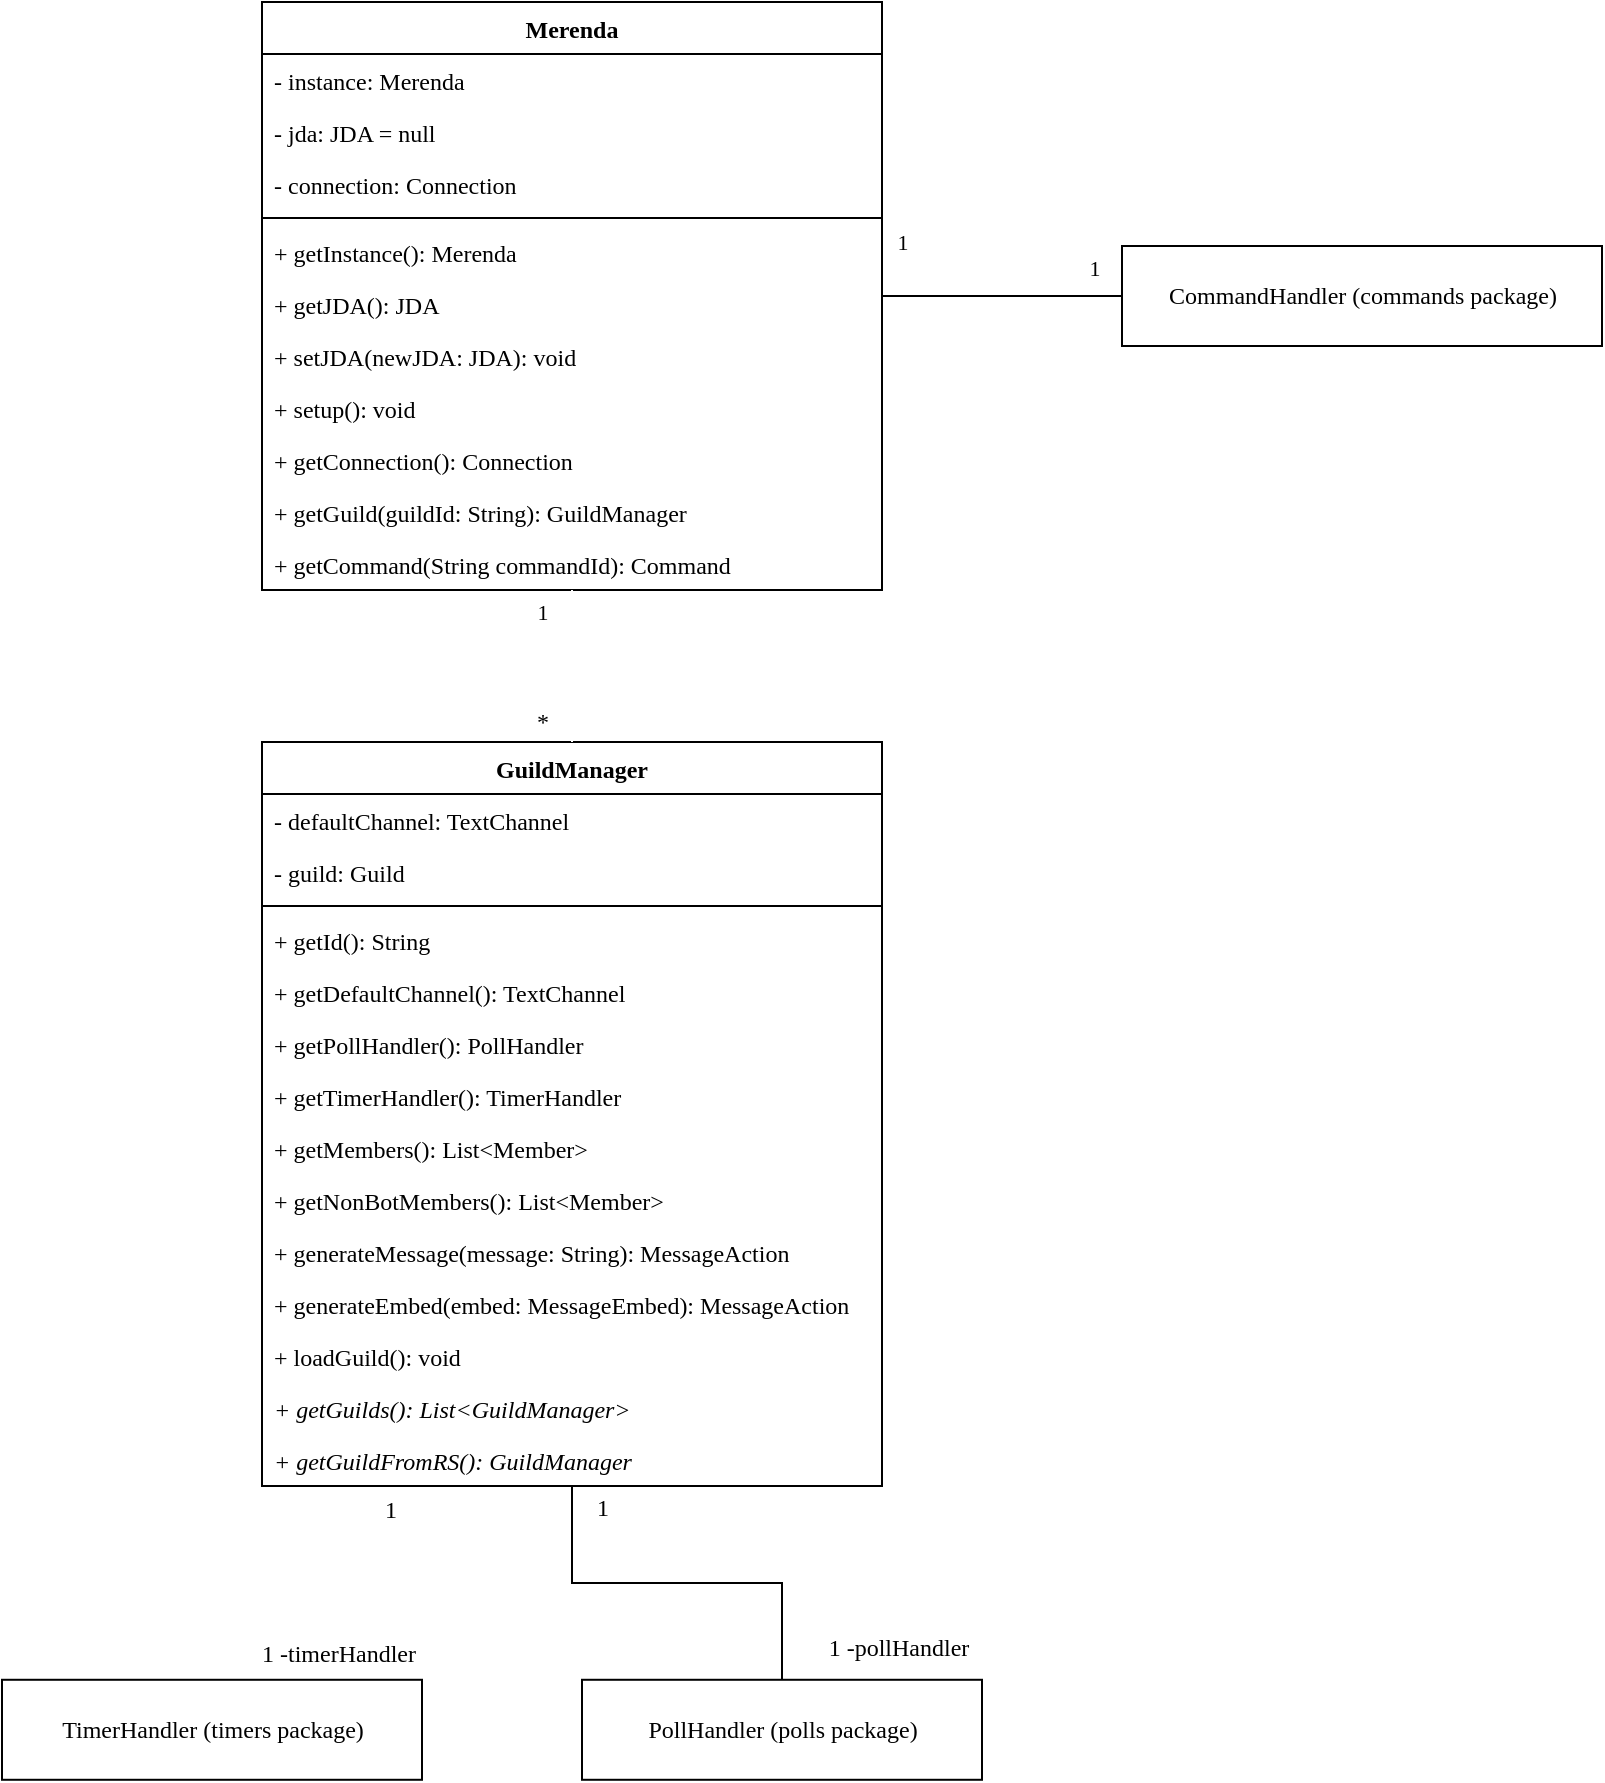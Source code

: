 <mxfile version="16.0.0" type="device" pages="4"><diagram id="ZXEIZhtzLn0QeBjpz4S9" name="Main"><mxGraphModel dx="1106" dy="997" grid="1" gridSize="10" guides="1" tooltips="1" connect="1" arrows="1" fold="1" page="1" pageScale="1" pageWidth="827" pageHeight="1169" math="0" shadow="0"><root><mxCell id="0"/><mxCell id="1" parent="0"/><mxCell id="qyqcszgJ6C9qzsjnd7_Y-2" style="edgeStyle=orthogonalEdgeStyle;rounded=0;orthogonalLoop=1;jettySize=auto;html=1;entryX=0;entryY=0.5;entryDx=0;entryDy=0;endArrow=none;endFill=0;" parent="1" source="qUBZXKj8T37SKekQAD1c-13" target="qyqcszgJ6C9qzsjnd7_Y-1" edge="1"><mxGeometry relative="1" as="geometry"/></mxCell><mxCell id="qyqcszgJ6C9qzsjnd7_Y-3" value="1" style="edgeLabel;html=1;align=center;verticalAlign=middle;resizable=0;points=[];fontFamily=Jetbrains Mono;" parent="qyqcszgJ6C9qzsjnd7_Y-2" vertex="1" connectable="0"><mxGeometry x="0.62" y="1" relative="1" as="geometry"><mxPoint x="9" y="-13" as="offset"/></mxGeometry></mxCell><mxCell id="qUBZXKj8T37SKekQAD1c-13" value="Merenda&#10;" style="swimlane;fontStyle=1;align=center;verticalAlign=top;childLayout=stackLayout;horizontal=1;startSize=26;horizontalStack=0;resizeParent=1;resizeParentMax=0;resizeLast=0;collapsible=1;marginBottom=0;fontFamily=Jetbrains Mono;" parent="1" vertex="1"><mxGeometry x="280" y="90" width="310" height="294" as="geometry"/></mxCell><mxCell id="qUBZXKj8T37SKekQAD1c-14" value="- instance: Merenda&#10;" style="text;strokeColor=none;fillColor=none;align=left;verticalAlign=top;spacingLeft=4;spacingRight=4;overflow=hidden;rotatable=0;points=[[0,0.5],[1,0.5]];portConstraint=eastwest;fontFamily=Jetbrains Mono;" parent="qUBZXKj8T37SKekQAD1c-13" vertex="1"><mxGeometry y="26" width="310" height="26" as="geometry"/></mxCell><mxCell id="qUBZXKj8T37SKekQAD1c-17" value="- jda: JDA = null" style="text;strokeColor=none;fillColor=none;align=left;verticalAlign=top;spacingLeft=4;spacingRight=4;overflow=hidden;rotatable=0;points=[[0,0.5],[1,0.5]];portConstraint=eastwest;fontFamily=Jetbrains Mono;" parent="qUBZXKj8T37SKekQAD1c-13" vertex="1"><mxGeometry y="52" width="310" height="26" as="geometry"/></mxCell><mxCell id="qUBZXKj8T37SKekQAD1c-19" value="- connection: Connection" style="text;strokeColor=none;fillColor=none;align=left;verticalAlign=top;spacingLeft=4;spacingRight=4;overflow=hidden;rotatable=0;points=[[0,0.5],[1,0.5]];portConstraint=eastwest;fontFamily=Jetbrains Mono;" parent="qUBZXKj8T37SKekQAD1c-13" vertex="1"><mxGeometry y="78" width="310" height="26" as="geometry"/></mxCell><mxCell id="qUBZXKj8T37SKekQAD1c-15" value="" style="line;strokeWidth=1;fillColor=none;align=left;verticalAlign=middle;spacingTop=-1;spacingLeft=3;spacingRight=3;rotatable=0;labelPosition=right;points=[];portConstraint=eastwest;fontFamily=Jetbrains Mono;" parent="qUBZXKj8T37SKekQAD1c-13" vertex="1"><mxGeometry y="104" width="310" height="8" as="geometry"/></mxCell><mxCell id="qUBZXKj8T37SKekQAD1c-16" value="+ getInstance(): Merenda&#10;" style="text;strokeColor=none;fillColor=none;align=left;verticalAlign=top;spacingLeft=4;spacingRight=4;overflow=hidden;rotatable=0;points=[[0,0.5],[1,0.5]];portConstraint=eastwest;fontFamily=Jetbrains Mono;" parent="qUBZXKj8T37SKekQAD1c-13" vertex="1"><mxGeometry y="112" width="310" height="26" as="geometry"/></mxCell><mxCell id="qUBZXKj8T37SKekQAD1c-20" value="+ getJDA(): JDA&#10;" style="text;strokeColor=none;fillColor=none;align=left;verticalAlign=top;spacingLeft=4;spacingRight=4;overflow=hidden;rotatable=0;points=[[0,0.5],[1,0.5]];portConstraint=eastwest;fontFamily=Jetbrains Mono;" parent="qUBZXKj8T37SKekQAD1c-13" vertex="1"><mxGeometry y="138" width="310" height="26" as="geometry"/></mxCell><mxCell id="qUBZXKj8T37SKekQAD1c-24" value="+ setJDA(newJDA: JDA): void&#10;" style="text;strokeColor=none;fillColor=none;align=left;verticalAlign=top;spacingLeft=4;spacingRight=4;overflow=hidden;rotatable=0;points=[[0,0.5],[1,0.5]];portConstraint=eastwest;fontFamily=Jetbrains Mono;" parent="qUBZXKj8T37SKekQAD1c-13" vertex="1"><mxGeometry y="164" width="310" height="26" as="geometry"/></mxCell><mxCell id="qUBZXKj8T37SKekQAD1c-23" value="+ setup(): void&#10;" style="text;strokeColor=none;fillColor=none;align=left;verticalAlign=top;spacingLeft=4;spacingRight=4;overflow=hidden;rotatable=0;points=[[0,0.5],[1,0.5]];portConstraint=eastwest;fontFamily=Jetbrains Mono;" parent="qUBZXKj8T37SKekQAD1c-13" vertex="1"><mxGeometry y="190" width="310" height="26" as="geometry"/></mxCell><mxCell id="qUBZXKj8T37SKekQAD1c-22" value="+ getConnection(): Connection&#10;" style="text;strokeColor=none;fillColor=none;align=left;verticalAlign=top;spacingLeft=4;spacingRight=4;overflow=hidden;rotatable=0;points=[[0,0.5],[1,0.5]];portConstraint=eastwest;fontFamily=Jetbrains Mono;" parent="qUBZXKj8T37SKekQAD1c-13" vertex="1"><mxGeometry y="216" width="310" height="26" as="geometry"/></mxCell><mxCell id="qUBZXKj8T37SKekQAD1c-21" value="+ getGuild(guildId: String): GuildManager&#10;" style="text;strokeColor=none;fillColor=none;align=left;verticalAlign=top;spacingLeft=4;spacingRight=4;overflow=hidden;rotatable=0;points=[[0,0.5],[1,0.5]];portConstraint=eastwest;fontFamily=Jetbrains Mono;" parent="qUBZXKj8T37SKekQAD1c-13" vertex="1"><mxGeometry y="242" width="310" height="26" as="geometry"/></mxCell><mxCell id="C6x_q-pvnVuZqXpYCaKL-1" value="+ getCommand(String commandId): Command" style="text;strokeColor=none;fillColor=none;align=left;verticalAlign=top;spacingLeft=4;spacingRight=4;overflow=hidden;rotatable=0;points=[[0,0.5],[1,0.5]];portConstraint=eastwest;fontFamily=Jetbrains Mono;" parent="qUBZXKj8T37SKekQAD1c-13" vertex="1"><mxGeometry y="268" width="310" height="26" as="geometry"/></mxCell><mxCell id="hCE8tr8ZG_3RKXSz2RnH-28" style="edgeStyle=orthogonalEdgeStyle;rounded=0;orthogonalLoop=1;jettySize=auto;html=1;exitX=0.25;exitY=1;exitDx=0;exitDy=0;entryX=0.5;entryY=0;entryDx=0;entryDy=0;fontSize=12;endArrow=none;endFill=0;fontFamily=Jetbrains Mono;strokeColor=#FFFFFF;" parent="1" source="qUBZXKj8T37SKekQAD1c-29" target="hCE8tr8ZG_3RKXSz2RnH-26" edge="1"><mxGeometry relative="1" as="geometry"/></mxCell><mxCell id="NJiGCYidDU7kcdLyG-Y3-1" value="&lt;font face=&quot;Jetbrains Mono&quot; style=&quot;font-size: 12px&quot;&gt;1 -timerHandler&lt;br&gt;&lt;/font&gt;" style="edgeLabel;html=1;align=center;verticalAlign=middle;resizable=0;points=[];fontSize=12;" parent="hCE8tr8ZG_3RKXSz2RnH-28" vertex="1" connectable="0"><mxGeometry x="0.81" y="-3" relative="1" as="geometry"><mxPoint x="66" y="6" as="offset"/></mxGeometry></mxCell><mxCell id="rb4bqsZqfFjD7ezjt_kK-8" value="1" style="edgeLabel;html=1;align=center;verticalAlign=middle;resizable=0;points=[];fontSize=12;fontFamily=Jetbrains Mono;" vertex="1" connectable="0" parent="hCE8tr8ZG_3RKXSz2RnH-28"><mxGeometry x="-0.91" y="-1" relative="1" as="geometry"><mxPoint x="-13" y="3" as="offset"/></mxGeometry></mxCell><mxCell id="hCE8tr8ZG_3RKXSz2RnH-26" value="TimerHandler (timers package)" style="html=1;fontSize=12;fontFamily=Jetbrains Mono;" parent="1" vertex="1"><mxGeometry x="150" y="928.89" width="210" height="50" as="geometry"/></mxCell><mxCell id="hCE8tr8ZG_3RKXSz2RnH-31" value="PollHandler (polls package)" style="html=1;fontSize=12;fontFamily=Jetbrains Mono;" parent="1" vertex="1"><mxGeometry x="440" y="928.89" width="200" height="50" as="geometry"/></mxCell><mxCell id="lNJgia5FIEPU0kTB--xj-3" value="&lt;font face=&quot;Jetbrains Mono&quot; style=&quot;font-size: 12px&quot;&gt;1 -pollHandler&lt;/font&gt;" style="edgeLabel;html=1;align=center;verticalAlign=middle;resizable=0;points=[];fontSize=12;" parent="1" vertex="1" connectable="0"><mxGeometry x="360" y="918.89" as="geometry"><mxPoint x="238" y="-6" as="offset"/></mxGeometry></mxCell><mxCell id="qyqcszgJ6C9qzsjnd7_Y-1" value="CommandHandler (commands package)" style="html=1;fontSize=12;fontFamily=Jetbrains Mono;" parent="1" vertex="1"><mxGeometry x="710" y="212" width="240" height="50" as="geometry"/></mxCell><mxCell id="qyqcszgJ6C9qzsjnd7_Y-4" value="1" style="edgeLabel;html=1;align=center;verticalAlign=middle;resizable=0;points=[];fontFamily=Jetbrains Mono;" parent="1" vertex="1" connectable="0"><mxGeometry x="600" y="210" as="geometry"/></mxCell><mxCell id="rb4bqsZqfFjD7ezjt_kK-6" value="" style="edgeStyle=orthogonalEdgeStyle;rounded=0;orthogonalLoop=1;jettySize=auto;html=1;fontFamily=Jetbrains Mono;fontSize=12;endArrow=none;endFill=0;" edge="1" parent="1" source="qUBZXKj8T37SKekQAD1c-29" target="hCE8tr8ZG_3RKXSz2RnH-31"><mxGeometry relative="1" as="geometry"/></mxCell><mxCell id="rb4bqsZqfFjD7ezjt_kK-7" value="1" style="edgeLabel;html=1;align=center;verticalAlign=middle;resizable=0;points=[];fontSize=12;fontFamily=Jetbrains Mono;" vertex="1" connectable="0" parent="rb4bqsZqfFjD7ezjt_kK-6"><mxGeometry x="-0.891" y="-2" relative="1" as="geometry"><mxPoint x="17" as="offset"/></mxGeometry></mxCell><mxCell id="qUBZXKj8T37SKekQAD1c-29" value="GuildManager" style="swimlane;fontStyle=1;align=center;verticalAlign=top;childLayout=stackLayout;horizontal=1;startSize=26;horizontalStack=0;resizeParent=1;resizeParentMax=0;resizeLast=0;collapsible=1;marginBottom=0;fontFamily=Jetbrains Mono;" parent="1" vertex="1"><mxGeometry x="280" y="460" width="310" height="372" as="geometry"><mxRectangle x="306.25" y="440" width="110" height="26" as="alternateBounds"/></mxGeometry></mxCell><mxCell id="qUBZXKj8T37SKekQAD1c-30" value="- defaultChannel: TextChannel" style="text;strokeColor=none;fillColor=none;align=left;verticalAlign=top;spacingLeft=4;spacingRight=4;overflow=hidden;rotatable=0;points=[[0,0.5],[1,0.5]];portConstraint=eastwest;fontFamily=Jetbrains Mono;" parent="qUBZXKj8T37SKekQAD1c-29" vertex="1"><mxGeometry y="26" width="310" height="26" as="geometry"/></mxCell><mxCell id="qUBZXKj8T37SKekQAD1c-33" value="- guild: Guild&#10;" style="text;strokeColor=none;fillColor=none;align=left;verticalAlign=top;spacingLeft=4;spacingRight=4;overflow=hidden;rotatable=0;points=[[0,0.5],[1,0.5]];portConstraint=eastwest;fontFamily=Jetbrains Mono;" parent="qUBZXKj8T37SKekQAD1c-29" vertex="1"><mxGeometry y="52" width="310" height="26" as="geometry"/></mxCell><mxCell id="qUBZXKj8T37SKekQAD1c-31" value="" style="line;strokeWidth=1;fillColor=none;align=left;verticalAlign=middle;spacingTop=-1;spacingLeft=3;spacingRight=3;rotatable=0;labelPosition=right;points=[];portConstraint=eastwest;fontFamily=Jetbrains Mono;" parent="qUBZXKj8T37SKekQAD1c-29" vertex="1"><mxGeometry y="78" width="310" height="8" as="geometry"/></mxCell><mxCell id="qUBZXKj8T37SKekQAD1c-32" value="+ getId(): String" style="text;strokeColor=none;fillColor=none;align=left;verticalAlign=top;spacingLeft=4;spacingRight=4;overflow=hidden;rotatable=0;points=[[0,0.5],[1,0.5]];portConstraint=eastwest;fontFamily=Jetbrains Mono;" parent="qUBZXKj8T37SKekQAD1c-29" vertex="1"><mxGeometry y="86" width="310" height="26" as="geometry"/></mxCell><mxCell id="qUBZXKj8T37SKekQAD1c-41" value="+ getDefaultChannel(): TextChannel&#10;" style="text;strokeColor=none;fillColor=none;align=left;verticalAlign=top;spacingLeft=4;spacingRight=4;overflow=hidden;rotatable=0;points=[[0,0.5],[1,0.5]];portConstraint=eastwest;fontFamily=Jetbrains Mono;" parent="qUBZXKj8T37SKekQAD1c-29" vertex="1"><mxGeometry y="112" width="310" height="26" as="geometry"/></mxCell><mxCell id="lNJgia5FIEPU0kTB--xj-2" value="+ getPollHandler(): PollHandler" style="text;strokeColor=none;fillColor=none;align=left;verticalAlign=top;spacingLeft=4;spacingRight=4;overflow=hidden;rotatable=0;points=[[0,0.5],[1,0.5]];portConstraint=eastwest;fontFamily=Jetbrains Mono;" parent="qUBZXKj8T37SKekQAD1c-29" vertex="1"><mxGeometry y="138" width="310" height="26" as="geometry"/></mxCell><mxCell id="lNJgia5FIEPU0kTB--xj-1" value="+ getTimerHandler(): TimerHandler" style="text;strokeColor=none;fillColor=none;align=left;verticalAlign=top;spacingLeft=4;spacingRight=4;overflow=hidden;rotatable=0;points=[[0,0.5],[1,0.5]];portConstraint=eastwest;fontFamily=Jetbrains Mono;" parent="qUBZXKj8T37SKekQAD1c-29" vertex="1"><mxGeometry y="164" width="310" height="26" as="geometry"/></mxCell><mxCell id="qUBZXKj8T37SKekQAD1c-40" value="+ getMembers(): List&lt;Member&gt;&#10;" style="text;strokeColor=none;fillColor=none;align=left;verticalAlign=top;spacingLeft=4;spacingRight=4;overflow=hidden;rotatable=0;points=[[0,0.5],[1,0.5]];portConstraint=eastwest;fontFamily=Jetbrains Mono;" parent="qUBZXKj8T37SKekQAD1c-29" vertex="1"><mxGeometry y="190" width="310" height="26" as="geometry"/></mxCell><mxCell id="qUBZXKj8T37SKekQAD1c-39" value="+ getNonBotMembers(): List&lt;Member&gt;" style="text;strokeColor=none;fillColor=none;align=left;verticalAlign=top;spacingLeft=4;spacingRight=4;overflow=hidden;rotatable=0;points=[[0,0.5],[1,0.5]];portConstraint=eastwest;fontFamily=Jetbrains Mono;" parent="qUBZXKj8T37SKekQAD1c-29" vertex="1"><mxGeometry y="216" width="310" height="26" as="geometry"/></mxCell><mxCell id="qUBZXKj8T37SKekQAD1c-38" value="+ generateMessage(message: String): MessageAction&#10;" style="text;strokeColor=none;fillColor=none;align=left;verticalAlign=top;spacingLeft=4;spacingRight=4;overflow=hidden;rotatable=0;points=[[0,0.5],[1,0.5]];portConstraint=eastwest;fontFamily=Jetbrains Mono;" parent="qUBZXKj8T37SKekQAD1c-29" vertex="1"><mxGeometry y="242" width="310" height="26" as="geometry"/></mxCell><mxCell id="qUBZXKj8T37SKekQAD1c-37" value="+ generateEmbed(embed: MessageEmbed): MessageAction" style="text;strokeColor=none;fillColor=none;align=left;verticalAlign=top;spacingLeft=4;spacingRight=4;overflow=hidden;rotatable=0;points=[[0,0.5],[1,0.5]];portConstraint=eastwest;fontFamily=Jetbrains Mono;" parent="qUBZXKj8T37SKekQAD1c-29" vertex="1"><mxGeometry y="268" width="310" height="26" as="geometry"/></mxCell><mxCell id="rb4bqsZqfFjD7ezjt_kK-5" value="+ loadGuild(): void" style="text;strokeColor=none;fillColor=none;align=left;verticalAlign=top;spacingLeft=4;spacingRight=4;overflow=hidden;rotatable=0;points=[[0,0.5],[1,0.5]];portConstraint=eastwest;fontFamily=Jetbrains Mono;" vertex="1" parent="qUBZXKj8T37SKekQAD1c-29"><mxGeometry y="294" width="310" height="26" as="geometry"/></mxCell><mxCell id="rb4bqsZqfFjD7ezjt_kK-2" value="+ getGuilds(): List&lt;GuildManager&gt;" style="text;strokeColor=none;fillColor=none;align=left;verticalAlign=top;spacingLeft=4;spacingRight=4;overflow=hidden;rotatable=0;points=[[0,0.5],[1,0.5]];portConstraint=eastwest;fontFamily=Jetbrains Mono;fontStyle=2" vertex="1" parent="qUBZXKj8T37SKekQAD1c-29"><mxGeometry y="320" width="310" height="26" as="geometry"/></mxCell><mxCell id="rb4bqsZqfFjD7ezjt_kK-1" value="+ getGuildFromRS(): GuildManager" style="text;strokeColor=none;fillColor=none;align=left;verticalAlign=top;spacingLeft=4;spacingRight=4;overflow=hidden;rotatable=0;points=[[0,0.5],[1,0.5]];portConstraint=eastwest;fontFamily=Jetbrains Mono;fontStyle=2" vertex="1" parent="qUBZXKj8T37SKekQAD1c-29"><mxGeometry y="346" width="310" height="26" as="geometry"/></mxCell><mxCell id="qUBZXKj8T37SKekQAD1c-34" style="edgeStyle=orthogonalEdgeStyle;rounded=0;orthogonalLoop=1;jettySize=auto;html=1;entryX=0.5;entryY=0;entryDx=0;entryDy=0;endArrow=none;endFill=0;fontFamily=Jetbrains Mono;strokeColor=#FFFFFF;" parent="1" source="qUBZXKj8T37SKekQAD1c-13" target="qUBZXKj8T37SKekQAD1c-29" edge="1"><mxGeometry relative="1" as="geometry"/></mxCell><mxCell id="qUBZXKj8T37SKekQAD1c-35" value="1" style="edgeLabel;html=1;align=center;verticalAlign=middle;resizable=0;points=[];fontFamily=Jetbrains Mono;" parent="qUBZXKj8T37SKekQAD1c-34" vertex="1" connectable="0"><mxGeometry x="-0.773" y="1" relative="1" as="geometry"><mxPoint x="-16" y="2" as="offset"/></mxGeometry></mxCell><mxCell id="qUBZXKj8T37SKekQAD1c-36" value="*" style="edgeLabel;html=1;align=center;verticalAlign=middle;resizable=0;points=[];fontSize=12;fontFamily=Jetbrains Mono;" parent="qUBZXKj8T37SKekQAD1c-34" vertex="1" connectable="0"><mxGeometry x="0.667" y="-1" relative="1" as="geometry"><mxPoint x="-14" y="2" as="offset"/></mxGeometry></mxCell></root></mxGraphModel></diagram><diagram id="4iBflR_nWjQronoMlLUj" name="Timers Package"><mxGraphModel dx="1933" dy="2166" grid="1" gridSize="10" guides="1" tooltips="1" connect="1" arrows="1" fold="1" page="1" pageScale="1" pageWidth="827" pageHeight="1169" math="0" shadow="0"><root><mxCell id="7KXikdQsDv87df8HT-11-0"/><mxCell id="7KXikdQsDv87df8HT-11-1" parent="7KXikdQsDv87df8HT-11-0"/><mxCell id="HqzRys3mhz6m6AGYj_eO-20" style="edgeStyle=orthogonalEdgeStyle;rounded=0;orthogonalLoop=1;jettySize=auto;html=1;entryX=0.5;entryY=0;entryDx=0;entryDy=0;fontSize=12;endArrow=none;endFill=0;fontFamily=Jetbrains Mono;strokeColor=#FFFFFF;" parent="7KXikdQsDv87df8HT-11-1" source="HqzRys3mhz6m6AGYj_eO-0" target="HqzRys3mhz6m6AGYj_eO-16" edge="1"><mxGeometry relative="1" as="geometry"/></mxCell><mxCell id="HqzRys3mhz6m6AGYj_eO-21" value="1" style="edgeLabel;html=1;align=center;verticalAlign=middle;resizable=0;points=[];fontSize=12;fontFamily=Jetbrains Mono;" parent="HqzRys3mhz6m6AGYj_eO-20" vertex="1" connectable="0"><mxGeometry x="-0.761" relative="1" as="geometry"><mxPoint x="-12" as="offset"/></mxGeometry></mxCell><mxCell id="HqzRys3mhz6m6AGYj_eO-22" value="*" style="edgeLabel;html=1;align=center;verticalAlign=middle;resizable=0;points=[];fontSize=12;fontFamily=Jetbrains Mono;" parent="HqzRys3mhz6m6AGYj_eO-20" vertex="1" connectable="0"><mxGeometry x="0.565" relative="1" as="geometry"><mxPoint x="-12" y="4" as="offset"/></mxGeometry></mxCell><mxCell id="HqzRys3mhz6m6AGYj_eO-0" value="TimerHandler" style="swimlane;fontStyle=1;align=center;verticalAlign=top;childLayout=stackLayout;horizontal=1;startSize=26;horizontalStack=0;resizeParent=1;resizeParentMax=0;resizeLast=0;collapsible=1;marginBottom=0;fontSize=12;fontFamily=Jetbrains Mono;" parent="7KXikdQsDv87df8HT-11-1" vertex="1"><mxGeometry x="-376" y="-1030" width="456" height="242" as="geometry"/></mxCell><mxCell id="HqzRys3mhz6m6AGYj_eO-1" value="- timerScheduler: Timer&#10;" style="text;strokeColor=none;fillColor=none;align=left;verticalAlign=top;spacingLeft=4;spacingRight=4;overflow=hidden;rotatable=0;points=[[0,0.5],[1,0.5]];portConstraint=eastwest;fontSize=12;fontFamily=Jetbrains Mono;" parent="HqzRys3mhz6m6AGYj_eO-0" vertex="1"><mxGeometry y="26" width="456" height="26" as="geometry"/></mxCell><mxCell id="HqzRys3mhz6m6AGYj_eO-2" value="" style="line;strokeWidth=1;fillColor=none;align=left;verticalAlign=middle;spacingTop=-1;spacingLeft=3;spacingRight=3;rotatable=0;labelPosition=right;points=[];portConstraint=eastwest;fontSize=12;fontFamily=Jetbrains Mono;" parent="HqzRys3mhz6m6AGYj_eO-0" vertex="1"><mxGeometry y="52" width="456" height="8" as="geometry"/></mxCell><mxCell id="HqzRys3mhz6m6AGYj_eO-3" value="+ TimerHandler(guild: GuildManager)" style="text;strokeColor=none;fillColor=none;align=left;verticalAlign=top;spacingLeft=4;spacingRight=4;overflow=hidden;rotatable=0;points=[[0,0.5],[1,0.5]];portConstraint=eastwest;fontSize=12;fontFamily=Jetbrains Mono;" parent="HqzRys3mhz6m6AGYj_eO-0" vertex="1"><mxGeometry y="60" width="456" height="26" as="geometry"/></mxCell><mxCell id="HqzRys3mhz6m6AGYj_eO-4" value="+ getTimer(timerId: String): EventTimer" style="text;strokeColor=none;fillColor=none;align=left;verticalAlign=top;spacingLeft=4;spacingRight=4;overflow=hidden;rotatable=0;points=[[0,0.5],[1,0.5]];portConstraint=eastwest;fontSize=12;fontFamily=Jetbrains Mono;" parent="HqzRys3mhz6m6AGYj_eO-0" vertex="1"><mxGeometry y="86" width="456" height="26" as="geometry"/></mxCell><mxCell id="HqzRys3mhz6m6AGYj_eO-5" value="+ getTimers(): Collection&lt;EventTimer&gt;" style="text;strokeColor=none;fillColor=none;align=left;verticalAlign=top;spacingLeft=4;spacingRight=4;overflow=hidden;rotatable=0;points=[[0,0.5],[1,0.5]];portConstraint=eastwest;fontSize=12;fontFamily=Jetbrains Mono;" parent="HqzRys3mhz6m6AGYj_eO-0" vertex="1"><mxGeometry y="112" width="456" height="26" as="geometry"/></mxCell><mxCell id="HqzRys3mhz6m6AGYj_eO-8" value="+ startTimer(timerId: String, delay: long, period: long): void" style="text;strokeColor=none;fillColor=none;align=left;verticalAlign=top;spacingLeft=4;spacingRight=4;overflow=hidden;rotatable=0;points=[[0,0.5],[1,0.5]];portConstraint=eastwest;fontSize=12;fontFamily=Jetbrains Mono;" parent="HqzRys3mhz6m6AGYj_eO-0" vertex="1"><mxGeometry y="138" width="456" height="26" as="geometry"/></mxCell><mxCell id="HqzRys3mhz6m6AGYj_eO-9" value="+ stopTimer(timerId: String): void" style="text;strokeColor=none;fillColor=none;align=left;verticalAlign=top;spacingLeft=4;spacingRight=4;overflow=hidden;rotatable=0;points=[[0,0.5],[1,0.5]];portConstraint=eastwest;fontSize=12;fontFamily=Jetbrains Mono;" parent="HqzRys3mhz6m6AGYj_eO-0" vertex="1"><mxGeometry y="164" width="456" height="26" as="geometry"/></mxCell><mxCell id="HqzRys3mhz6m6AGYj_eO-6" value="- addTimer(timerId: String, timer: EventTimer): void" style="text;strokeColor=none;fillColor=none;align=left;verticalAlign=top;spacingLeft=4;spacingRight=4;overflow=hidden;rotatable=0;points=[[0,0.5],[1,0.5]];portConstraint=eastwest;fontSize=12;fontFamily=Jetbrains Mono;" parent="HqzRys3mhz6m6AGYj_eO-0" vertex="1"><mxGeometry y="190" width="456" height="26" as="geometry"/></mxCell><mxCell id="HqzRys3mhz6m6AGYj_eO-10" value="- registerTimers(): void" style="text;strokeColor=none;fillColor=none;align=left;verticalAlign=top;spacingLeft=4;spacingRight=4;overflow=hidden;rotatable=0;points=[[0,0.5],[1,0.5]];portConstraint=eastwest;fontSize=12;fontFamily=Jetbrains Mono;" parent="HqzRys3mhz6m6AGYj_eO-0" vertex="1"><mxGeometry y="216" width="456" height="26" as="geometry"/></mxCell><mxCell id="bnfQJdv2OQCC47T2qHmo-7" style="edgeStyle=orthogonalEdgeStyle;rounded=0;orthogonalLoop=1;jettySize=auto;html=1;entryX=0.5;entryY=0;entryDx=0;entryDy=0;fontFamily=Jetbrains Mono;fontSize=12;endArrow=none;endFill=0;startArrow=block;startFill=0;strokeColor=#FFFFFF;" parent="7KXikdQsDv87df8HT-11-1" source="HqzRys3mhz6m6AGYj_eO-16" target="bnfQJdv2OQCC47T2qHmo-0" edge="1"><mxGeometry relative="1" as="geometry"><Array as="points"><mxPoint x="-148" y="-190"/><mxPoint x="-590" y="-190"/></Array></mxGeometry></mxCell><mxCell id="bnfQJdv2OQCC47T2qHmo-12" style="edgeStyle=orthogonalEdgeStyle;rounded=0;orthogonalLoop=1;jettySize=auto;html=1;fontFamily=Jetbrains Mono;fontSize=12;endArrow=none;endFill=0;startArrow=block;startFill=0;strokeColor=#FFFFFF;" parent="7KXikdQsDv87df8HT-11-1" source="HqzRys3mhz6m6AGYj_eO-16" target="bnfQJdv2OQCC47T2qHmo-8" edge="1"><mxGeometry relative="1" as="geometry"/></mxCell><mxCell id="bnfQJdv2OQCC47T2qHmo-17" style="edgeStyle=orthogonalEdgeStyle;rounded=0;orthogonalLoop=1;jettySize=auto;html=1;fontFamily=Jetbrains Mono;fontSize=12;endArrow=none;endFill=0;entryX=0.5;entryY=0;entryDx=0;entryDy=0;startArrow=block;startFill=0;strokeColor=#FFFFFF;" parent="7KXikdQsDv87df8HT-11-1" source="HqzRys3mhz6m6AGYj_eO-16" target="bnfQJdv2OQCC47T2qHmo-13" edge="1"><mxGeometry relative="1" as="geometry"><Array as="points"><mxPoint x="-148" y="-190"/><mxPoint x="425" y="-190"/></Array></mxGeometry></mxCell><mxCell id="HqzRys3mhz6m6AGYj_eO-16" value="&lt;&lt;abstract&gt;&gt;&#10;AbstractEventTimer" style="swimlane;fontStyle=1;align=center;verticalAlign=top;childLayout=stackLayout;horizontal=1;startSize=40;horizontalStack=0;resizeParent=1;resizeParentMax=0;resizeLast=0;collapsible=1;marginBottom=0;fontSize=12;fontFamily=Jetbrains Mono;" parent="7KXikdQsDv87df8HT-11-1" vertex="1"><mxGeometry x="-351.25" y="-710" width="406.5" height="464" as="geometry"/></mxCell><mxCell id="48MgiN-Pv9io2q2KiPzF-0" value="- guild: GuildMananger" style="text;strokeColor=none;fillColor=none;align=left;verticalAlign=top;spacingLeft=4;spacingRight=4;overflow=hidden;rotatable=0;points=[[0,0.5],[1,0.5]];portConstraint=eastwest;" parent="HqzRys3mhz6m6AGYj_eO-16" vertex="1"><mxGeometry y="40" width="406.5" height="26" as="geometry"/></mxCell><mxCell id="48MgiN-Pv9io2q2KiPzF-3" value="- scheduler: Timer" style="text;strokeColor=none;fillColor=none;align=left;verticalAlign=top;spacingLeft=4;spacingRight=4;overflow=hidden;rotatable=0;points=[[0,0.5],[1,0.5]];portConstraint=eastwest;" parent="HqzRys3mhz6m6AGYj_eO-16" vertex="1"><mxGeometry y="66" width="406.5" height="26" as="geometry"/></mxCell><mxCell id="48MgiN-Pv9io2q2KiPzF-2" value="- delay: int" style="text;strokeColor=none;fillColor=none;align=left;verticalAlign=top;spacingLeft=4;spacingRight=4;overflow=hidden;rotatable=0;points=[[0,0.5],[1,0.5]];portConstraint=eastwest;" parent="HqzRys3mhz6m6AGYj_eO-16" vertex="1"><mxGeometry y="92" width="406.5" height="26" as="geometry"/></mxCell><mxCell id="48MgiN-Pv9io2q2KiPzF-1" value="- period: int" style="text;strokeColor=none;fillColor=none;align=left;verticalAlign=top;spacingLeft=4;spacingRight=4;overflow=hidden;rotatable=0;points=[[0,0.5],[1,0.5]];portConstraint=eastwest;" parent="HqzRys3mhz6m6AGYj_eO-16" vertex="1"><mxGeometry y="118" width="406.5" height="26" as="geometry"/></mxCell><mxCell id="48MgiN-Pv9io2q2KiPzF-4" value="- isActive: boolean" style="text;strokeColor=none;fillColor=none;align=left;verticalAlign=top;spacingLeft=4;spacingRight=4;overflow=hidden;rotatable=0;points=[[0,0.5],[1,0.5]];portConstraint=eastwest;" parent="HqzRys3mhz6m6AGYj_eO-16" vertex="1"><mxGeometry y="144" width="406.5" height="26" as="geometry"/></mxCell><mxCell id="HqzRys3mhz6m6AGYj_eO-18" value="" style="line;strokeWidth=1;fillColor=none;align=left;verticalAlign=middle;spacingTop=-1;spacingLeft=3;spacingRight=3;rotatable=0;labelPosition=right;points=[];portConstraint=eastwest;fontSize=12;fontFamily=Jetbrains Mono;" parent="HqzRys3mhz6m6AGYj_eO-16" vertex="1"><mxGeometry y="170" width="406.5" height="8" as="geometry"/></mxCell><mxCell id="JMNpRBhTOkDsv0WItGHT-0" value="+ getGuild(): GuildManager" style="text;strokeColor=none;fillColor=none;align=left;verticalAlign=top;spacingLeft=4;spacingRight=4;overflow=hidden;rotatable=0;points=[[0,0.5],[1,0.5]];portConstraint=eastwest;fontSize=12;fontFamily=Jetbrains Mono;" parent="HqzRys3mhz6m6AGYj_eO-16" vertex="1"><mxGeometry y="178" width="406.5" height="26" as="geometry"/></mxCell><mxCell id="JMNpRBhTOkDsv0WItGHT-1" value="+ getScheduler(): Timer" style="text;strokeColor=none;fillColor=none;align=left;verticalAlign=top;spacingLeft=4;spacingRight=4;overflow=hidden;rotatable=0;points=[[0,0.5],[1,0.5]];portConstraint=eastwest;fontSize=12;fontFamily=Jetbrains Mono;" parent="HqzRys3mhz6m6AGYj_eO-16" vertex="1"><mxGeometry y="204" width="406.5" height="26" as="geometry"/></mxCell><mxCell id="JMNpRBhTOkDsv0WItGHT-3" value="+ getDelay(): int" style="text;strokeColor=none;fillColor=none;align=left;verticalAlign=top;spacingLeft=4;spacingRight=4;overflow=hidden;rotatable=0;points=[[0,0.5],[1,0.5]];portConstraint=eastwest;fontSize=12;fontFamily=Jetbrains Mono;" parent="HqzRys3mhz6m6AGYj_eO-16" vertex="1"><mxGeometry y="230" width="406.5" height="26" as="geometry"/></mxCell><mxCell id="JMNpRBhTOkDsv0WItGHT-2" value="+ getPeriod(): int" style="text;strokeColor=none;fillColor=none;align=left;verticalAlign=top;spacingLeft=4;spacingRight=4;overflow=hidden;rotatable=0;points=[[0,0.5],[1,0.5]];portConstraint=eastwest;fontSize=12;fontFamily=Jetbrains Mono;" parent="HqzRys3mhz6m6AGYj_eO-16" vertex="1"><mxGeometry y="256" width="406.5" height="26" as="geometry"/></mxCell><mxCell id="7v0dv-SX_NG29BkHH8Ca-2" value="+ isActive(): boolean" style="text;strokeColor=none;fillColor=none;align=left;verticalAlign=top;spacingLeft=4;spacingRight=4;overflow=hidden;rotatable=0;points=[[0,0.5],[1,0.5]];portConstraint=eastwest;fontSize=12;fontFamily=Jetbrains Mono;" parent="HqzRys3mhz6m6AGYj_eO-16" vertex="1"><mxGeometry y="282" width="406.5" height="26" as="geometry"/></mxCell><mxCell id="7v0dv-SX_NG29BkHH8Ca-0" value="+ run(): void" style="text;strokeColor=none;fillColor=none;align=left;verticalAlign=top;spacingLeft=4;spacingRight=4;overflow=hidden;rotatable=0;points=[[0,0.5],[1,0.5]];portConstraint=eastwest;fontSize=12;fontFamily=Jetbrains Mono;" parent="HqzRys3mhz6m6AGYj_eO-16" vertex="1"><mxGeometry y="308" width="406.5" height="26" as="geometry"/></mxCell><mxCell id="7v0dv-SX_NG29BkHH8Ca-4" value="+ start(): void" style="text;strokeColor=none;fillColor=none;align=left;verticalAlign=top;spacingLeft=4;spacingRight=4;overflow=hidden;rotatable=0;points=[[0,0.5],[1,0.5]];portConstraint=eastwest;fontSize=12;fontFamily=Jetbrains Mono;" parent="HqzRys3mhz6m6AGYj_eO-16" vertex="1"><mxGeometry y="334" width="406.5" height="26" as="geometry"/></mxCell><mxCell id="7v0dv-SX_NG29BkHH8Ca-3" value="+ stop(): void" style="text;strokeColor=none;fillColor=none;align=left;verticalAlign=top;spacingLeft=4;spacingRight=4;overflow=hidden;rotatable=0;points=[[0,0.5],[1,0.5]];portConstraint=eastwest;fontSize=12;fontFamily=Jetbrains Mono;" parent="HqzRys3mhz6m6AGYj_eO-16" vertex="1"><mxGeometry y="360" width="406.5" height="26" as="geometry"/></mxCell><mxCell id="7v0dv-SX_NG29BkHH8Ca-1" value="+ restart(): void" style="text;strokeColor=none;fillColor=none;align=left;verticalAlign=top;spacingLeft=4;spacingRight=4;overflow=hidden;rotatable=0;points=[[0,0.5],[1,0.5]];portConstraint=eastwest;fontSize=12;fontFamily=Jetbrains Mono;" parent="HqzRys3mhz6m6AGYj_eO-16" vertex="1"><mxGeometry y="386" width="406.5" height="26" as="geometry"/></mxCell><mxCell id="HqzRys3mhz6m6AGYj_eO-19" value="+ processButtonClick(event: ButtonClickEvent): void" style="text;strokeColor=none;fillColor=none;align=left;verticalAlign=top;spacingLeft=4;spacingRight=4;overflow=hidden;rotatable=0;points=[[0,0.5],[1,0.5]];portConstraint=eastwest;fontSize=12;fontFamily=Jetbrains Mono;" parent="HqzRys3mhz6m6AGYj_eO-16" vertex="1"><mxGeometry y="412" width="406.5" height="26" as="geometry"/></mxCell><mxCell id="bnfQJdv2OQCC47T2qHmo-5" value="+ processSelectionMenu(event: SelectionMenuEvent): void" style="text;strokeColor=none;fillColor=none;align=left;verticalAlign=top;spacingLeft=4;spacingRight=4;overflow=hidden;rotatable=0;points=[[0,0.5],[1,0.5]];portConstraint=eastwest;fontSize=12;fontFamily=Jetbrains Mono;" parent="HqzRys3mhz6m6AGYj_eO-16" vertex="1"><mxGeometry y="438" width="406.5" height="26" as="geometry"/></mxCell><mxCell id="bnfQJdv2OQCC47T2qHmo-0" value="ClassesTimerTask" style="swimlane;fontStyle=1;align=center;verticalAlign=top;childLayout=stackLayout;horizontal=1;startSize=26;horizontalStack=0;resizeParent=1;resizeParentMax=0;resizeLast=0;collapsible=1;marginBottom=0;fontFamily=Jetbrains Mono;fontSize=12;" parent="7KXikdQsDv87df8HT-11-1" vertex="1"><mxGeometry x="-800" y="-130" width="420" height="164" as="geometry"/></mxCell><mxCell id="bnfQJdv2OQCC47T2qHmo-1" value="- eventCache: Queue&lt;ClassEvent&gt;" style="text;strokeColor=none;fillColor=none;align=left;verticalAlign=top;spacingLeft=4;spacingRight=4;overflow=hidden;rotatable=0;points=[[0,0.5],[1,0.5]];portConstraint=eastwest;fontFamily=Jetbrains Mono;fontSize=12;" parent="bnfQJdv2OQCC47T2qHmo-0" vertex="1"><mxGeometry y="26" width="420" height="26" as="geometry"/></mxCell><mxCell id="bnfQJdv2OQCC47T2qHmo-21" value="- nextCacheLoad: LocalDateTime" style="text;strokeColor=none;fillColor=none;align=left;verticalAlign=top;spacingLeft=4;spacingRight=4;overflow=hidden;rotatable=0;points=[[0,0.5],[1,0.5]];portConstraint=eastwest;fontFamily=Jetbrains Mono;fontSize=12;" parent="bnfQJdv2OQCC47T2qHmo-0" vertex="1"><mxGeometry y="52" width="420" height="26" as="geometry"/></mxCell><mxCell id="bnfQJdv2OQCC47T2qHmo-2" value="" style="line;strokeWidth=1;fillColor=none;align=left;verticalAlign=middle;spacingTop=-1;spacingLeft=3;spacingRight=3;rotatable=0;labelPosition=right;points=[];portConstraint=eastwest;fontFamily=Jetbrains Mono;fontSize=12;" parent="bnfQJdv2OQCC47T2qHmo-0" vertex="1"><mxGeometry y="78" width="420" height="8" as="geometry"/></mxCell><mxCell id="bnfQJdv2OQCC47T2qHmo-3" value="+ run(): void" style="text;strokeColor=none;fillColor=none;align=left;verticalAlign=top;spacingLeft=4;spacingRight=4;overflow=hidden;rotatable=0;points=[[0,0.5],[1,0.5]];portConstraint=eastwest;fontFamily=Jetbrains Mono;fontSize=12;" parent="bnfQJdv2OQCC47T2qHmo-0" vertex="1"><mxGeometry y="86" width="420" height="26" as="geometry"/></mxCell><mxCell id="bnfQJdv2OQCC47T2qHmo-39" value="- loadCache(): void" style="text;strokeColor=none;fillColor=none;align=left;verticalAlign=top;spacingLeft=4;spacingRight=4;overflow=hidden;rotatable=0;points=[[0,0.5],[1,0.5]];portConstraint=eastwest;fontFamily=Jetbrains Mono;fontSize=12;" parent="bnfQJdv2OQCC47T2qHmo-0" vertex="1"><mxGeometry y="112" width="420" height="26" as="geometry"/></mxCell><mxCell id="bnfQJdv2OQCC47T2qHmo-38" value="- notifyEvent(event: ClassEvent, subject: Subject): void" style="text;strokeColor=none;fillColor=none;align=left;verticalAlign=top;spacingLeft=4;spacingRight=4;overflow=hidden;rotatable=0;points=[[0,0.5],[1,0.5]];portConstraint=eastwest;fontFamily=Jetbrains Mono;fontSize=12;" parent="bnfQJdv2OQCC47T2qHmo-0" vertex="1"><mxGeometry y="138" width="420" height="26" as="geometry"/></mxCell><mxCell id="bnfQJdv2OQCC47T2qHmo-8" value="TestsReminderTimerTask" style="swimlane;fontStyle=1;align=center;verticalAlign=top;childLayout=stackLayout;horizontal=1;startSize=26;horizontalStack=0;resizeParent=1;resizeParentMax=0;resizeLast=0;collapsible=1;marginBottom=0;fontFamily=Jetbrains Mono;fontSize=12;" parent="7KXikdQsDv87df8HT-11-1" vertex="1"><mxGeometry x="-358" y="-130" width="420" height="164" as="geometry"/></mxCell><mxCell id="bnfQJdv2OQCC47T2qHmo-9" value="- testCache: Queue&lt;Test&gt;" style="text;strokeColor=none;fillColor=none;align=left;verticalAlign=top;spacingLeft=4;spacingRight=4;overflow=hidden;rotatable=0;points=[[0,0.5],[1,0.5]];portConstraint=eastwest;fontFamily=Jetbrains Mono;fontSize=12;" parent="bnfQJdv2OQCC47T2qHmo-8" vertex="1"><mxGeometry y="26" width="420" height="26" as="geometry"/></mxCell><mxCell id="bnfQJdv2OQCC47T2qHmo-37" value="- nextCacheReload: LocalDateTime" style="text;strokeColor=none;fillColor=none;align=left;verticalAlign=top;spacingLeft=4;spacingRight=4;overflow=hidden;rotatable=0;points=[[0,0.5],[1,0.5]];portConstraint=eastwest;fontFamily=Jetbrains Mono;fontSize=12;" parent="bnfQJdv2OQCC47T2qHmo-8" vertex="1"><mxGeometry y="52" width="420" height="26" as="geometry"/></mxCell><mxCell id="bnfQJdv2OQCC47T2qHmo-10" value="" style="line;strokeWidth=1;fillColor=none;align=left;verticalAlign=middle;spacingTop=-1;spacingLeft=3;spacingRight=3;rotatable=0;labelPosition=right;points=[];portConstraint=eastwest;fontFamily=Jetbrains Mono;fontSize=12;" parent="bnfQJdv2OQCC47T2qHmo-8" vertex="1"><mxGeometry y="78" width="420" height="8" as="geometry"/></mxCell><mxCell id="bnfQJdv2OQCC47T2qHmo-11" value="+ run(): void" style="text;strokeColor=none;fillColor=none;align=left;verticalAlign=top;spacingLeft=4;spacingRight=4;overflow=hidden;rotatable=0;points=[[0,0.5],[1,0.5]];portConstraint=eastwest;fontFamily=Jetbrains Mono;fontSize=12;" parent="bnfQJdv2OQCC47T2qHmo-8" vertex="1"><mxGeometry y="86" width="420" height="26" as="geometry"/></mxCell><mxCell id="bnfQJdv2OQCC47T2qHmo-44" value="- loadCache(): void" style="text;strokeColor=none;fillColor=none;align=left;verticalAlign=top;spacingLeft=4;spacingRight=4;overflow=hidden;rotatable=0;points=[[0,0.5],[1,0.5]];portConstraint=eastwest;fontFamily=Jetbrains Mono;fontSize=12;" parent="bnfQJdv2OQCC47T2qHmo-8" vertex="1"><mxGeometry y="112" width="420" height="26" as="geometry"/></mxCell><mxCell id="bnfQJdv2OQCC47T2qHmo-45" value="- notifyEvent(event: ClassEvent, subject: Subject): void" style="text;strokeColor=none;fillColor=none;align=left;verticalAlign=top;spacingLeft=4;spacingRight=4;overflow=hidden;rotatable=0;points=[[0,0.5],[1,0.5]];portConstraint=eastwest;fontFamily=Jetbrains Mono;fontSize=12;" parent="bnfQJdv2OQCC47T2qHmo-8" vertex="1"><mxGeometry y="138" width="420" height="26" as="geometry"/></mxCell><mxCell id="bnfQJdv2OQCC47T2qHmo-13" value="WeeklyReportTimerTask" style="swimlane;fontStyle=1;align=center;verticalAlign=top;childLayout=stackLayout;horizontal=1;startSize=26;horizontalStack=0;resizeParent=1;resizeParentMax=0;resizeLast=0;collapsible=1;marginBottom=0;fontFamily=Jetbrains Mono;fontSize=12;" parent="7KXikdQsDv87df8HT-11-1" vertex="1"><mxGeometry x="90" y="-130" width="670" height="164" as="geometry"/></mxCell><mxCell id="bnfQJdv2OQCC47T2qHmo-14" value="- hasReported: boolean" style="text;strokeColor=none;fillColor=none;align=left;verticalAlign=top;spacingLeft=4;spacingRight=4;overflow=hidden;rotatable=0;points=[[0,0.5],[1,0.5]];portConstraint=eastwest;fontFamily=Jetbrains Mono;fontSize=12;" parent="bnfQJdv2OQCC47T2qHmo-13" vertex="1"><mxGeometry y="26" width="670" height="26" as="geometry"/></mxCell><mxCell id="bnfQJdv2OQCC47T2qHmo-15" value="" style="line;strokeWidth=1;fillColor=none;align=left;verticalAlign=middle;spacingTop=-1;spacingLeft=3;spacingRight=3;rotatable=0;labelPosition=right;points=[];portConstraint=eastwest;fontFamily=Jetbrains Mono;fontSize=12;" parent="bnfQJdv2OQCC47T2qHmo-13" vertex="1"><mxGeometry y="52" width="670" height="8" as="geometry"/></mxCell><mxCell id="7v0dv-SX_NG29BkHH8Ca-5" value="+ run(): void" style="text;strokeColor=none;fillColor=none;align=left;verticalAlign=top;spacingLeft=4;spacingRight=4;overflow=hidden;rotatable=0;points=[[0,0.5],[1,0.5]];portConstraint=eastwest;fontFamily=Jetbrains Mono;fontSize=12;" parent="bnfQJdv2OQCC47T2qHmo-13" vertex="1"><mxGeometry y="60" width="670" height="26" as="geometry"/></mxCell><mxCell id="bnfQJdv2OQCC47T2qHmo-16" value="- getTests(start: LocalDate, end: LocalDate): MessageEmbed.Field" style="text;strokeColor=none;fillColor=none;align=left;verticalAlign=top;spacingLeft=4;spacingRight=4;overflow=hidden;rotatable=0;points=[[0,0.5],[1,0.5]];portConstraint=eastwest;fontFamily=Jetbrains Mono;fontSize=12;" parent="bnfQJdv2OQCC47T2qHmo-13" vertex="1"><mxGeometry y="86" width="670" height="26" as="geometry"/></mxCell><mxCell id="bnfQJdv2OQCC47T2qHmo-46" value="- getAssignments(start: LocalDate, end: LocalDate): MessageEmbed.Field" style="text;strokeColor=none;fillColor=none;align=left;verticalAlign=top;spacingLeft=4;spacingRight=4;overflow=hidden;rotatable=0;points=[[0,0.5],[1,0.5]];portConstraint=eastwest;fontFamily=Jetbrains Mono;fontSize=12;" parent="bnfQJdv2OQCC47T2qHmo-13" vertex="1"><mxGeometry y="112" width="670" height="26" as="geometry"/></mxCell><mxCell id="bnfQJdv2OQCC47T2qHmo-47" value="- generateEmbed(start: LocalDate, end: LocalDate, fields: MessageEmbed.Field): MessageEmbed" style="text;strokeColor=none;fillColor=none;align=left;verticalAlign=top;spacingLeft=4;spacingRight=4;overflow=hidden;rotatable=0;points=[[0,0.5],[1,0.5]];portConstraint=eastwest;fontFamily=Jetbrains Mono;fontSize=12;" parent="bnfQJdv2OQCC47T2qHmo-13" vertex="1"><mxGeometry y="138" width="670" height="26" as="geometry"/></mxCell></root></mxGraphModel></diagram><diagram id="6hVsBZGWD2DvgZb-3-gV" name="Polls Package"><mxGraphModel dx="1933" dy="997" grid="1" gridSize="10" guides="1" tooltips="1" connect="1" arrows="1" fold="1" page="1" pageScale="1" pageWidth="827" pageHeight="1169" math="0" shadow="0"><root><mxCell id="LNs-SwV7h1EhR63Ngztk-0"/><mxCell id="LNs-SwV7h1EhR63Ngztk-1" parent="LNs-SwV7h1EhR63Ngztk-0"/><mxCell id="38Kfg_pQBKSqY5EBqBYM-30" style="edgeStyle=orthogonalEdgeStyle;rounded=0;jumpSize=6;orthogonalLoop=1;jettySize=auto;html=1;entryX=0.5;entryY=0;entryDx=0;entryDy=0;fontFamily=Jetbrains Mono;fontSize=12;startArrow=diamondThin;startFill=0;endArrow=none;endFill=0;sourcePerimeterSpacing=0;targetPerimeterSpacing=0;strokeWidth=1;strokeColor=#FFFFFF;" parent="LNs-SwV7h1EhR63Ngztk-1" source="0lOXeqrN4FLfkrfEiV9n-0" target="38Kfg_pQBKSqY5EBqBYM-13" edge="1"><mxGeometry relative="1" as="geometry"/></mxCell><mxCell id="38Kfg_pQBKSqY5EBqBYM-31" value="-polls" style="edgeLabel;html=1;align=center;verticalAlign=middle;resizable=0;points=[];fontSize=12;fontFamily=Jetbrains Mono;" parent="38Kfg_pQBKSqY5EBqBYM-30" vertex="1" connectable="0"><mxGeometry x="-0.833" relative="1" as="geometry"><mxPoint x="26" y="8" as="offset"/></mxGeometry></mxCell><mxCell id="0lOXeqrN4FLfkrfEiV9n-0" value="PollHandler" style="swimlane;fontStyle=1;align=center;verticalAlign=top;childLayout=stackLayout;horizontal=1;startSize=26;horizontalStack=0;resizeParent=1;resizeParentMax=0;resizeLast=0;collapsible=1;marginBottom=0;fontFamily=Jetbrains Mono;fontSize=12;" parent="LNs-SwV7h1EhR63Ngztk-1" vertex="1"><mxGeometry x="-384" y="240" width="456" height="138" as="geometry"/></mxCell><mxCell id="0lOXeqrN4FLfkrfEiV9n-2" value="" style="line;strokeWidth=1;fillColor=none;align=left;verticalAlign=middle;spacingTop=-1;spacingLeft=3;spacingRight=3;rotatable=0;labelPosition=right;points=[];portConstraint=eastwest;fontFamily=Jetbrains Mono;fontSize=12;" parent="0lOXeqrN4FLfkrfEiV9n-0" vertex="1"><mxGeometry y="26" width="456" height="8" as="geometry"/></mxCell><mxCell id="0lOXeqrN4FLfkrfEiV9n-3" value="+ getPoll(pollId: String): Poll" style="text;strokeColor=none;fillColor=none;align=left;verticalAlign=top;spacingLeft=4;spacingRight=4;overflow=hidden;rotatable=0;points=[[0,0.5],[1,0.5]];portConstraint=eastwest;fontFamily=Jetbrains Mono;fontSize=12;" parent="0lOXeqrN4FLfkrfEiV9n-0" vertex="1"><mxGeometry y="34" width="456" height="26" as="geometry"/></mxCell><mxCell id="38Kfg_pQBKSqY5EBqBYM-4" value="+ getPolls(): Collection&lt;Poll&gt;" style="text;strokeColor=none;fillColor=none;align=left;verticalAlign=top;spacingLeft=4;spacingRight=4;overflow=hidden;rotatable=0;points=[[0,0.5],[1,0.5]];portConstraint=eastwest;fontFamily=Jetbrains Mono;fontSize=12;" parent="0lOXeqrN4FLfkrfEiV9n-0" vertex="1"><mxGeometry y="60" width="456" height="26" as="geometry"/></mxCell><mxCell id="38Kfg_pQBKSqY5EBqBYM-3" value="+ addPoll(poll: Poll): void" style="text;strokeColor=none;fillColor=none;align=left;verticalAlign=top;spacingLeft=4;spacingRight=4;overflow=hidden;rotatable=0;points=[[0,0.5],[1,0.5]];portConstraint=eastwest;fontFamily=Jetbrains Mono;fontSize=12;" parent="0lOXeqrN4FLfkrfEiV9n-0" vertex="1"><mxGeometry y="86" width="456" height="26" as="geometry"/></mxCell><mxCell id="38Kfg_pQBKSqY5EBqBYM-2" value="+ closePoll(pollId: String)" style="text;strokeColor=none;fillColor=none;align=left;verticalAlign=top;spacingLeft=4;spacingRight=4;overflow=hidden;rotatable=0;points=[[0,0.5],[1,0.5]];portConstraint=eastwest;fontFamily=Jetbrains Mono;fontSize=12;" parent="0lOXeqrN4FLfkrfEiV9n-0" vertex="1"><mxGeometry y="112" width="456" height="26" as="geometry"/></mxCell><mxCell id="38Kfg_pQBKSqY5EBqBYM-24" style="edgeStyle=orthogonalEdgeStyle;rounded=0;orthogonalLoop=1;jettySize=auto;html=1;entryX=1;entryY=0.5;entryDx=0;entryDy=0;fontFamily=Jetbrains Mono;fontSize=12;startArrow=diamondThin;startFill=0;endArrow=none;endFill=0;targetPerimeterSpacing=0;sourcePerimeterSpacing=0;jumpSize=6;strokeWidth=1;strokeColor=#FFFFFF;" parent="LNs-SwV7h1EhR63Ngztk-1" source="38Kfg_pQBKSqY5EBqBYM-13" target="38Kfg_pQBKSqY5EBqBYM-20" edge="1"><mxGeometry relative="1" as="geometry"/></mxCell><mxCell id="38Kfg_pQBKSqY5EBqBYM-25" value="-voters" style="edgeLabel;html=1;align=center;verticalAlign=middle;resizable=0;points=[];fontSize=12;fontFamily=Jetbrains Mono;" parent="38Kfg_pQBKSqY5EBqBYM-24" vertex="1" connectable="0"><mxGeometry x="-0.72" y="-4" relative="1" as="geometry"><mxPoint x="-17" y="-13" as="offset"/></mxGeometry></mxCell><mxCell id="38Kfg_pQBKSqY5EBqBYM-26" style="edgeStyle=orthogonalEdgeStyle;rounded=0;jumpSize=6;orthogonalLoop=1;jettySize=auto;html=1;entryX=0.5;entryY=0;entryDx=0;entryDy=0;fontFamily=Jetbrains Mono;fontSize=12;startArrow=none;startFill=0;endArrow=none;endFill=0;sourcePerimeterSpacing=0;targetPerimeterSpacing=0;strokeWidth=1;strokeColor=#FFFFFF;" parent="LNs-SwV7h1EhR63Ngztk-1" source="38Kfg_pQBKSqY5EBqBYM-13" target="38Kfg_pQBKSqY5EBqBYM-20" edge="1"><mxGeometry relative="1" as="geometry"><Array as="points"><mxPoint x="-620" y="560"/></Array></mxGeometry></mxCell><mxCell id="38Kfg_pQBKSqY5EBqBYM-27" value="-owner" style="edgeLabel;html=1;align=center;verticalAlign=middle;resizable=0;points=[];fontSize=12;fontFamily=Jetbrains Mono;" parent="38Kfg_pQBKSqY5EBqBYM-26" vertex="1" connectable="0"><mxGeometry x="-0.748" relative="1" as="geometry"><mxPoint x="-190" y="89" as="offset"/></mxGeometry></mxCell><mxCell id="38Kfg_pQBKSqY5EBqBYM-28" value="1" style="edgeLabel;html=1;align=center;verticalAlign=middle;resizable=0;points=[];fontSize=12;fontFamily=Jetbrains Mono;" parent="38Kfg_pQBKSqY5EBqBYM-26" vertex="1" connectable="0"><mxGeometry x="0.727" y="2" relative="1" as="geometry"><mxPoint x="-22" y="36" as="offset"/></mxGeometry></mxCell><mxCell id="38Kfg_pQBKSqY5EBqBYM-29" value="*" style="edgeLabel;html=1;align=center;verticalAlign=middle;resizable=0;points=[];fontSize=12;fontFamily=Jetbrains Mono;" parent="38Kfg_pQBKSqY5EBqBYM-26" vertex="1" connectable="0"><mxGeometry x="-0.748" y="2" relative="1" as="geometry"><mxPoint x="20" y="-18" as="offset"/></mxGeometry></mxCell><mxCell id="38Kfg_pQBKSqY5EBqBYM-59" style="edgeStyle=orthogonalEdgeStyle;rounded=0;jumpSize=6;orthogonalLoop=1;jettySize=auto;html=1;fontFamily=Jetbrains Mono;fontSize=12;startArrow=block;startFill=0;endArrow=none;endFill=0;sourcePerimeterSpacing=0;targetPerimeterSpacing=0;strokeWidth=1;strokeColor=#FFFFFF;" parent="LNs-SwV7h1EhR63Ngztk-1" source="38Kfg_pQBKSqY5EBqBYM-13" target="38Kfg_pQBKSqY5EBqBYM-32" edge="1"><mxGeometry relative="1" as="geometry"/></mxCell><mxCell id="38Kfg_pQBKSqY5EBqBYM-76" style="edgeStyle=orthogonalEdgeStyle;rounded=0;jumpSize=6;orthogonalLoop=1;jettySize=auto;html=1;entryX=0.5;entryY=0;entryDx=0;entryDy=0;fontFamily=Jetbrains Mono;fontSize=12;startArrow=block;startFill=0;endArrow=none;endFill=0;sourcePerimeterSpacing=0;targetPerimeterSpacing=0;strokeWidth=1;strokeColor=#FFFFFF;" parent="LNs-SwV7h1EhR63Ngztk-1" source="38Kfg_pQBKSqY5EBqBYM-13" target="38Kfg_pQBKSqY5EBqBYM-60" edge="1"><mxGeometry relative="1" as="geometry"/></mxCell><mxCell id="38Kfg_pQBKSqY5EBqBYM-13" value="&lt;&lt;abstract&gt;&gt;&#10;Poll" style="swimlane;fontStyle=1;align=center;verticalAlign=top;childLayout=stackLayout;horizontal=1;startSize=40;horizontalStack=0;resizeParent=1;resizeParentMax=0;resizeLast=0;collapsible=1;marginBottom=0;fontFamily=Jetbrains Mono;fontSize=12;" parent="LNs-SwV7h1EhR63Ngztk-1" vertex="1"><mxGeometry x="-373" y="448" width="434" height="464" as="geometry"/></mxCell><mxCell id="38Kfg_pQBKSqY5EBqBYM-14" value="- message: Message" style="text;strokeColor=none;fillColor=none;align=left;verticalAlign=top;spacingLeft=4;spacingRight=4;overflow=hidden;rotatable=0;points=[[0,0.5],[1,0.5]];portConstraint=eastwest;fontFamily=Jetbrains Mono;fontSize=12;" parent="38Kfg_pQBKSqY5EBqBYM-13" vertex="1"><mxGeometry y="40" width="434" height="26" as="geometry"/></mxCell><mxCell id="38Kfg_pQBKSqY5EBqBYM-18" value="- description: String" style="text;strokeColor=none;fillColor=none;align=left;verticalAlign=top;spacingLeft=4;spacingRight=4;overflow=hidden;rotatable=0;points=[[0,0.5],[1,0.5]];portConstraint=eastwest;fontFamily=Jetbrains Mono;fontSize=12;" parent="38Kfg_pQBKSqY5EBqBYM-13" vertex="1"><mxGeometry y="66" width="434" height="26" as="geometry"/></mxCell><mxCell id="38Kfg_pQBKSqY5EBqBYM-44" value="- isClosed: boolean" style="text;strokeColor=none;fillColor=none;align=left;verticalAlign=top;spacingLeft=4;spacingRight=4;overflow=hidden;rotatable=0;points=[[0,0.5],[1,0.5]];portConstraint=eastwest;fontFamily=Jetbrains Mono;fontSize=12;" parent="38Kfg_pQBKSqY5EBqBYM-13" vertex="1"><mxGeometry y="92" width="434" height="26" as="geometry"/></mxCell><mxCell id="38Kfg_pQBKSqY5EBqBYM-15" value="" style="line;strokeWidth=1;fillColor=none;align=left;verticalAlign=middle;spacingTop=-1;spacingLeft=3;spacingRight=3;rotatable=0;labelPosition=right;points=[];portConstraint=eastwest;fontFamily=Jetbrains Mono;fontSize=12;" parent="38Kfg_pQBKSqY5EBqBYM-13" vertex="1"><mxGeometry y="118" width="434" height="8" as="geometry"/></mxCell><mxCell id="K3k62jAZ5JHnaxZFeE_9-0" value="+ Poll(owner: User, message: Message, description: String)" style="text;strokeColor=none;fillColor=none;align=left;verticalAlign=top;spacingLeft=4;spacingRight=4;overflow=hidden;rotatable=0;points=[[0,0.5],[1,0.5]];portConstraint=eastwest;fontFamily=Jetbrains Mono;fontSize=12;" parent="38Kfg_pQBKSqY5EBqBYM-13" vertex="1"><mxGeometry y="126" width="434" height="26" as="geometry"/></mxCell><mxCell id="38Kfg_pQBKSqY5EBqBYM-16" value="+ getId(): String" style="text;strokeColor=none;fillColor=none;align=left;verticalAlign=top;spacingLeft=4;spacingRight=4;overflow=hidden;rotatable=0;points=[[0,0.5],[1,0.5]];portConstraint=eastwest;fontFamily=Jetbrains Mono;fontSize=12;" parent="38Kfg_pQBKSqY5EBqBYM-13" vertex="1"><mxGeometry y="152" width="434" height="26" as="geometry"/></mxCell><mxCell id="38Kfg_pQBKSqY5EBqBYM-41" value="+ getMessage(): Message" style="text;strokeColor=none;fillColor=none;align=left;verticalAlign=top;spacingLeft=4;spacingRight=4;overflow=hidden;rotatable=0;points=[[0,0.5],[1,0.5]];portConstraint=eastwest;fontFamily=Jetbrains Mono;fontSize=12;" parent="38Kfg_pQBKSqY5EBqBYM-13" vertex="1"><mxGeometry y="178" width="434" height="26" as="geometry"/></mxCell><mxCell id="38Kfg_pQBKSqY5EBqBYM-40" value="+ getOwner(): User" style="text;strokeColor=none;fillColor=none;align=left;verticalAlign=top;spacingLeft=4;spacingRight=4;overflow=hidden;rotatable=0;points=[[0,0.5],[1,0.5]];portConstraint=eastwest;fontFamily=Jetbrains Mono;fontSize=12;" parent="38Kfg_pQBKSqY5EBqBYM-13" vertex="1"><mxGeometry y="204" width="434" height="26" as="geometry"/></mxCell><mxCell id="38Kfg_pQBKSqY5EBqBYM-39" value="+ getDescription(): String" style="text;strokeColor=none;fillColor=none;align=left;verticalAlign=top;spacingLeft=4;spacingRight=4;overflow=hidden;rotatable=0;points=[[0,0.5],[1,0.5]];portConstraint=eastwest;fontFamily=Jetbrains Mono;fontSize=12;" parent="38Kfg_pQBKSqY5EBqBYM-13" vertex="1"><mxGeometry y="230" width="434" height="26" as="geometry"/></mxCell><mxCell id="K3k62jAZ5JHnaxZFeE_9-6" value="+ getVoteCount(): int" style="text;strokeColor=none;fillColor=none;align=left;verticalAlign=top;spacingLeft=4;spacingRight=4;overflow=hidden;rotatable=0;points=[[0,0.5],[1,0.5]];portConstraint=eastwest;fontFamily=Jetbrains Mono;fontSize=12;" parent="38Kfg_pQBKSqY5EBqBYM-13" vertex="1"><mxGeometry y="256" width="434" height="26" as="geometry"/></mxCell><mxCell id="38Kfg_pQBKSqY5EBqBYM-38" value="+ getVoters(): Set&lt;User&gt;" style="text;strokeColor=none;fillColor=none;align=left;verticalAlign=top;spacingLeft=4;spacingRight=4;overflow=hidden;rotatable=0;points=[[0,0.5],[1,0.5]];portConstraint=eastwest;fontFamily=Jetbrains Mono;fontSize=12;" parent="38Kfg_pQBKSqY5EBqBYM-13" vertex="1"><mxGeometry y="282" width="434" height="26" as="geometry"/></mxCell><mxCell id="38Kfg_pQBKSqY5EBqBYM-37" value="+ hasVoteFrom(user: User): boolean" style="text;strokeColor=none;fillColor=none;align=left;verticalAlign=top;spacingLeft=4;spacingRight=4;overflow=hidden;rotatable=0;points=[[0,0.5],[1,0.5]];portConstraint=eastwest;fontFamily=Jetbrains Mono;fontSize=12;" parent="38Kfg_pQBKSqY5EBqBYM-13" vertex="1"><mxGeometry y="308" width="434" height="26" as="geometry"/></mxCell><mxCell id="K3k62jAZ5JHnaxZFeE_9-4" value="+ addVoter(user: User): void" style="text;strokeColor=none;fillColor=none;align=left;verticalAlign=top;spacingLeft=4;spacingRight=4;overflow=hidden;rotatable=0;points=[[0,0.5],[1,0.5]];portConstraint=eastwest;fontFamily=Jetbrains Mono;fontSize=12;" parent="38Kfg_pQBKSqY5EBqBYM-13" vertex="1"><mxGeometry y="334" width="434" height="26" as="geometry"/></mxCell><mxCell id="K3k62jAZ5JHnaxZFeE_9-5" value="+ removeVoter(user: User): void" style="text;strokeColor=none;fillColor=none;align=left;verticalAlign=top;spacingLeft=4;spacingRight=4;overflow=hidden;rotatable=0;points=[[0,0.5],[1,0.5]];portConstraint=eastwest;fontFamily=Jetbrains Mono;fontSize=12;" parent="38Kfg_pQBKSqY5EBqBYM-13" vertex="1"><mxGeometry y="360" width="434" height="26" as="geometry"/></mxCell><mxCell id="ryj0hp37fAOx6JOE9Zag-0" value="+ hasMajority(memberCount: int): boolean" style="text;strokeColor=none;fillColor=none;align=left;verticalAlign=top;spacingLeft=4;spacingRight=4;overflow=hidden;rotatable=0;points=[[0,0.5],[1,0.5]];portConstraint=eastwest;fontFamily=Jetbrains Mono;fontSize=12;fontStyle=2" parent="38Kfg_pQBKSqY5EBqBYM-13" vertex="1"><mxGeometry y="386" width="434" height="26" as="geometry"/></mxCell><mxCell id="K3k62jAZ5JHnaxZFeE_9-3" value="+ isClosed(): boolean" style="text;strokeColor=none;fillColor=none;align=left;verticalAlign=top;spacingLeft=4;spacingRight=4;overflow=hidden;rotatable=0;points=[[0,0.5],[1,0.5]];portConstraint=eastwest;fontFamily=Jetbrains Mono;fontSize=12;fontStyle=2" parent="38Kfg_pQBKSqY5EBqBYM-13" vertex="1"><mxGeometry y="412" width="434" height="26" as="geometry"/></mxCell><mxCell id="38Kfg_pQBKSqY5EBqBYM-42" value="+ close(): void" style="text;strokeColor=none;fillColor=none;align=left;verticalAlign=top;spacingLeft=4;spacingRight=4;overflow=hidden;rotatable=0;points=[[0,0.5],[1,0.5]];portConstraint=eastwest;fontFamily=Jetbrains Mono;fontSize=12;fontStyle=2" parent="38Kfg_pQBKSqY5EBqBYM-13" vertex="1"><mxGeometry y="438" width="434" height="26" as="geometry"/></mxCell><mxCell id="38Kfg_pQBKSqY5EBqBYM-20" value="User" style="swimlane;fontStyle=1;align=center;verticalAlign=top;childLayout=stackLayout;horizontal=1;startSize=26;horizontalStack=0;resizeParent=1;resizeParentMax=0;resizeLast=0;collapsible=1;marginBottom=0;fontFamily=Jetbrains Mono;fontSize=12;" parent="LNs-SwV7h1EhR63Ngztk-1" vertex="1"><mxGeometry x="-700" y="663" width="160" height="34" as="geometry"><mxRectangle x="-700" y="663" width="60" height="26" as="alternateBounds"/></mxGeometry></mxCell><mxCell id="38Kfg_pQBKSqY5EBqBYM-22" value="" style="line;strokeWidth=1;fillColor=none;align=left;verticalAlign=middle;spacingTop=-1;spacingLeft=3;spacingRight=3;rotatable=0;labelPosition=right;points=[];portConstraint=eastwest;fontFamily=Jetbrains Mono;fontSize=12;" parent="38Kfg_pQBKSqY5EBqBYM-20" vertex="1"><mxGeometry y="26" width="160" height="8" as="geometry"/></mxCell><mxCell id="38Kfg_pQBKSqY5EBqBYM-32" value="BinaryPollClass" style="swimlane;fontStyle=1;align=center;verticalAlign=top;childLayout=stackLayout;horizontal=1;startSize=26;horizontalStack=0;resizeParent=1;resizeParentMax=0;resizeLast=0;collapsible=1;marginBottom=0;fontFamily=Jetbrains Mono;fontSize=12;" parent="LNs-SwV7h1EhR63Ngztk-1" vertex="1"><mxGeometry x="-560" y="990" width="300" height="424" as="geometry"/></mxCell><mxCell id="38Kfg_pQBKSqY5EBqBYM-33" value="- forVotes: int" style="text;strokeColor=none;fillColor=none;align=left;verticalAlign=top;spacingLeft=4;spacingRight=4;overflow=hidden;rotatable=0;points=[[0,0.5],[1,0.5]];portConstraint=eastwest;fontFamily=Jetbrains Mono;fontSize=12;" parent="38Kfg_pQBKSqY5EBqBYM-32" vertex="1"><mxGeometry y="26" width="300" height="26" as="geometry"/></mxCell><mxCell id="38Kfg_pQBKSqY5EBqBYM-46" value="- abstainVotes: int" style="text;strokeColor=none;fillColor=none;align=left;verticalAlign=top;spacingLeft=4;spacingRight=4;overflow=hidden;rotatable=0;points=[[0,0.5],[1,0.5]];portConstraint=eastwest;fontFamily=Jetbrains Mono;fontSize=12;" parent="38Kfg_pQBKSqY5EBqBYM-32" vertex="1"><mxGeometry y="52" width="300" height="26" as="geometry"/></mxCell><mxCell id="38Kfg_pQBKSqY5EBqBYM-45" value="- againstVotes: int" style="text;strokeColor=none;fillColor=none;align=left;verticalAlign=top;spacingLeft=4;spacingRight=4;overflow=hidden;rotatable=0;points=[[0,0.5],[1,0.5]];portConstraint=eastwest;fontFamily=Jetbrains Mono;fontSize=12;" parent="38Kfg_pQBKSqY5EBqBYM-32" vertex="1"><mxGeometry y="78" width="300" height="26" as="geometry"/></mxCell><mxCell id="38Kfg_pQBKSqY5EBqBYM-34" value="" style="line;strokeWidth=1;fillColor=none;align=left;verticalAlign=middle;spacingTop=-1;spacingLeft=3;spacingRight=3;rotatable=0;labelPosition=right;points=[];portConstraint=eastwest;fontFamily=Jetbrains Mono;fontSize=12;" parent="38Kfg_pQBKSqY5EBqBYM-32" vertex="1"><mxGeometry y="104" width="300" height="8" as="geometry"/></mxCell><mxCell id="38Kfg_pQBKSqY5EBqBYM-35" value="+ getForVotes(): int" style="text;strokeColor=none;fillColor=none;align=left;verticalAlign=top;spacingLeft=4;spacingRight=4;overflow=hidden;rotatable=0;points=[[0,0.5],[1,0.5]];portConstraint=eastwest;fontFamily=Jetbrains Mono;fontSize=12;" parent="38Kfg_pQBKSqY5EBqBYM-32" vertex="1"><mxGeometry y="112" width="300" height="26" as="geometry"/></mxCell><mxCell id="38Kfg_pQBKSqY5EBqBYM-51" value="+ getAbstainVotes(): int" style="text;strokeColor=none;fillColor=none;align=left;verticalAlign=top;spacingLeft=4;spacingRight=4;overflow=hidden;rotatable=0;points=[[0,0.5],[1,0.5]];portConstraint=eastwest;fontFamily=Jetbrains Mono;fontSize=12;" parent="38Kfg_pQBKSqY5EBqBYM-32" vertex="1"><mxGeometry y="138" width="300" height="26" as="geometry"/></mxCell><mxCell id="38Kfg_pQBKSqY5EBqBYM-50" value="+ getAgainstVotes(): int" style="text;strokeColor=none;fillColor=none;align=left;verticalAlign=top;spacingLeft=4;spacingRight=4;overflow=hidden;rotatable=0;points=[[0,0.5],[1,0.5]];portConstraint=eastwest;fontFamily=Jetbrains Mono;fontSize=12;" parent="38Kfg_pQBKSqY5EBqBYM-32" vertex="1"><mxGeometry y="164" width="300" height="26" as="geometry"/></mxCell><mxCell id="38Kfg_pQBKSqY5EBqBYM-48" value="+ hasMajority(memberCount: int): boolean" style="text;strokeColor=none;fillColor=none;align=left;verticalAlign=top;spacingLeft=4;spacingRight=4;overflow=hidden;rotatable=0;points=[[0,0.5],[1,0.5]];portConstraint=eastwest;fontFamily=Jetbrains Mono;fontSize=12;" parent="38Kfg_pQBKSqY5EBqBYM-32" vertex="1"><mxGeometry y="190" width="300" height="26" as="geometry"/></mxCell><mxCell id="38Kfg_pQBKSqY5EBqBYM-57" value="+ isDraw(): boolean" style="text;strokeColor=none;fillColor=none;align=left;verticalAlign=top;spacingLeft=4;spacingRight=4;overflow=hidden;rotatable=0;points=[[0,0.5],[1,0.5]];portConstraint=eastwest;fontFamily=Jetbrains Mono;fontSize=12;" parent="38Kfg_pQBKSqY5EBqBYM-32" vertex="1"><mxGeometry y="216" width="300" height="26" as="geometry"/></mxCell><mxCell id="38Kfg_pQBKSqY5EBqBYM-56" value="+ isRejected(): boolean" style="text;strokeColor=none;fillColor=none;align=left;verticalAlign=top;spacingLeft=4;spacingRight=4;overflow=hidden;rotatable=0;points=[[0,0.5],[1,0.5]];portConstraint=eastwest;fontFamily=Jetbrains Mono;fontSize=12;" parent="38Kfg_pQBKSqY5EBqBYM-32" vertex="1"><mxGeometry y="242" width="300" height="26" as="geometry"/></mxCell><mxCell id="38Kfg_pQBKSqY5EBqBYM-55" value="+ voteFor(user: User): void" style="text;strokeColor=none;fillColor=none;align=left;verticalAlign=top;spacingLeft=4;spacingRight=4;overflow=hidden;rotatable=0;points=[[0,0.5],[1,0.5]];portConstraint=eastwest;fontFamily=Jetbrains Mono;fontSize=12;" parent="38Kfg_pQBKSqY5EBqBYM-32" vertex="1"><mxGeometry y="268" width="300" height="26" as="geometry"/></mxCell><mxCell id="38Kfg_pQBKSqY5EBqBYM-54" value="+ voteAbstain(user: User): void" style="text;strokeColor=none;fillColor=none;align=left;verticalAlign=top;spacingLeft=4;spacingRight=4;overflow=hidden;rotatable=0;points=[[0,0.5],[1,0.5]];portConstraint=eastwest;fontFamily=Jetbrains Mono;fontSize=12;" parent="38Kfg_pQBKSqY5EBqBYM-32" vertex="1"><mxGeometry y="294" width="300" height="26" as="geometry"/></mxCell><mxCell id="38Kfg_pQBKSqY5EBqBYM-53" value="+ voteAgainst(user: User): void" style="text;strokeColor=none;fillColor=none;align=left;verticalAlign=top;spacingLeft=4;spacingRight=4;overflow=hidden;rotatable=0;points=[[0,0.5],[1,0.5]];portConstraint=eastwest;fontFamily=Jetbrains Mono;fontSize=12;" parent="38Kfg_pQBKSqY5EBqBYM-32" vertex="1"><mxGeometry y="320" width="300" height="26" as="geometry"/></mxCell><mxCell id="38Kfg_pQBKSqY5EBqBYM-47" value="+ isApproved(): boolean" style="text;strokeColor=none;fillColor=none;align=left;verticalAlign=top;spacingLeft=4;spacingRight=4;overflow=hidden;rotatable=0;points=[[0,0.5],[1,0.5]];portConstraint=eastwest;fontFamily=Jetbrains Mono;fontSize=12;" parent="38Kfg_pQBKSqY5EBqBYM-32" vertex="1"><mxGeometry y="346" width="300" height="26" as="geometry"/></mxCell><mxCell id="K3k62jAZ5JHnaxZFeE_9-1" value="+ isClosed(): boolean" style="text;strokeColor=none;fillColor=none;align=left;verticalAlign=top;spacingLeft=4;spacingRight=4;overflow=hidden;rotatable=0;points=[[0,0.5],[1,0.5]];portConstraint=eastwest;fontFamily=Jetbrains Mono;fontSize=12;" parent="38Kfg_pQBKSqY5EBqBYM-32" vertex="1"><mxGeometry y="372" width="300" height="26" as="geometry"/></mxCell><mxCell id="38Kfg_pQBKSqY5EBqBYM-52" value="+ close(): void" style="text;strokeColor=none;fillColor=none;align=left;verticalAlign=top;spacingLeft=4;spacingRight=4;overflow=hidden;rotatable=0;points=[[0,0.5],[1,0.5]];portConstraint=eastwest;fontFamily=Jetbrains Mono;fontSize=12;" parent="38Kfg_pQBKSqY5EBqBYM-32" vertex="1"><mxGeometry y="398" width="300" height="26" as="geometry"/></mxCell><mxCell id="38Kfg_pQBKSqY5EBqBYM-74" style="edgeStyle=orthogonalEdgeStyle;rounded=0;jumpSize=6;orthogonalLoop=1;jettySize=auto;html=1;entryX=0.5;entryY=0;entryDx=0;entryDy=0;fontFamily=Jetbrains Mono;fontSize=12;startArrow=diamondThin;startFill=1;endArrow=none;endFill=0;sourcePerimeterSpacing=0;targetPerimeterSpacing=0;strokeWidth=1;strokeColor=#FFFFFF;" parent="LNs-SwV7h1EhR63Ngztk-1" source="38Kfg_pQBKSqY5EBqBYM-60" target="38Kfg_pQBKSqY5EBqBYM-64" edge="1"><mxGeometry relative="1" as="geometry"/></mxCell><mxCell id="38Kfg_pQBKSqY5EBqBYM-75" value="-options" style="edgeLabel;html=1;align=center;verticalAlign=middle;resizable=0;points=[];fontSize=12;fontFamily=Jetbrains Mono;" parent="38Kfg_pQBKSqY5EBqBYM-74" vertex="1" connectable="0"><mxGeometry x="-0.698" y="-2" relative="1" as="geometry"><mxPoint x="42" y="3" as="offset"/></mxGeometry></mxCell><mxCell id="38Kfg_pQBKSqY5EBqBYM-60" value="MultiChoicePollClass" style="swimlane;fontStyle=1;align=center;verticalAlign=top;childLayout=stackLayout;horizontal=1;startSize=26;horizontalStack=0;resizeParent=1;resizeParentMax=0;resizeLast=0;collapsible=1;marginBottom=0;fontFamily=Jetbrains Mono;fontSize=12;" parent="LNs-SwV7h1EhR63Ngztk-1" vertex="1"><mxGeometry x="-180" y="990" width="720" height="242" as="geometry"/></mxCell><mxCell id="38Kfg_pQBKSqY5EBqBYM-61" value="- voteCount: int" style="text;strokeColor=none;fillColor=none;align=left;verticalAlign=top;spacingLeft=4;spacingRight=4;overflow=hidden;rotatable=0;points=[[0,0.5],[1,0.5]];portConstraint=eastwest;fontFamily=Jetbrains Mono;fontSize=12;" parent="38Kfg_pQBKSqY5EBqBYM-60" vertex="1"><mxGeometry y="26" width="720" height="26" as="geometry"/></mxCell><mxCell id="38Kfg_pQBKSqY5EBqBYM-62" value="" style="line;strokeWidth=1;fillColor=none;align=left;verticalAlign=middle;spacingTop=-1;spacingLeft=3;spacingRight=3;rotatable=0;labelPosition=right;points=[];portConstraint=eastwest;fontFamily=Jetbrains Mono;fontSize=12;" parent="38Kfg_pQBKSqY5EBqBYM-60" vertex="1"><mxGeometry y="52" width="720" height="8" as="geometry"/></mxCell><mxCell id="38Kfg_pQBKSqY5EBqBYM-63" value="+ MultiChoicePollClass(message: Message, owner: User, description: String, optionSet: Set&lt;String&gt;)&#10;" style="text;strokeColor=none;fillColor=none;align=left;verticalAlign=top;spacingLeft=4;spacingRight=4;overflow=hidden;rotatable=0;points=[[0,0.5],[1,0.5]];portConstraint=eastwest;fontFamily=Jetbrains Mono;fontSize=12;" parent="38Kfg_pQBKSqY5EBqBYM-60" vertex="1"><mxGeometry y="60" width="720" height="26" as="geometry"/></mxCell><mxCell id="38Kfg_pQBKSqY5EBqBYM-73" value="+ hasOption(optionId: String): boolean" style="text;strokeColor=none;fillColor=none;align=left;verticalAlign=top;spacingLeft=4;spacingRight=4;overflow=hidden;rotatable=0;points=[[0,0.5],[1,0.5]];portConstraint=eastwest;fontFamily=Jetbrains Mono;fontSize=12;" parent="38Kfg_pQBKSqY5EBqBYM-60" vertex="1"><mxGeometry y="86" width="720" height="26" as="geometry"/></mxCell><mxCell id="38Kfg_pQBKSqY5EBqBYM-72" value="+ hasOptions(values: List&lt;String&gt;): boolean" style="text;strokeColor=none;fillColor=none;align=left;verticalAlign=top;spacingLeft=4;spacingRight=4;overflow=hidden;rotatable=0;points=[[0,0.5],[1,0.5]];portConstraint=eastwest;fontFamily=Jetbrains Mono;fontSize=12;" parent="38Kfg_pQBKSqY5EBqBYM-60" vertex="1"><mxGeometry y="112" width="720" height="26" as="geometry"/></mxCell><mxCell id="38Kfg_pQBKSqY5EBqBYM-71" value="+ vote(user: User, values: List&lt;String&gt;): void" style="text;strokeColor=none;fillColor=none;align=left;verticalAlign=top;spacingLeft=4;spacingRight=4;overflow=hidden;rotatable=0;points=[[0,0.5],[1,0.5]];portConstraint=eastwest;fontFamily=Jetbrains Mono;fontSize=12;" parent="38Kfg_pQBKSqY5EBqBYM-60" vertex="1"><mxGeometry y="138" width="720" height="26" as="geometry"/></mxCell><mxCell id="38Kfg_pQBKSqY5EBqBYM-69" value="+ hasMajority(memberCount: int): boolean" style="text;strokeColor=none;fillColor=none;align=left;verticalAlign=top;spacingLeft=4;spacingRight=4;overflow=hidden;rotatable=0;points=[[0,0.5],[1,0.5]];portConstraint=eastwest;fontFamily=Jetbrains Mono;fontSize=12;" parent="38Kfg_pQBKSqY5EBqBYM-60" vertex="1"><mxGeometry y="164" width="720" height="26" as="geometry"/></mxCell><mxCell id="K3k62jAZ5JHnaxZFeE_9-2" value="+ isClosed(): void" style="text;strokeColor=none;fillColor=none;align=left;verticalAlign=top;spacingLeft=4;spacingRight=4;overflow=hidden;rotatable=0;points=[[0,0.5],[1,0.5]];portConstraint=eastwest;fontFamily=Jetbrains Mono;fontSize=12;" parent="38Kfg_pQBKSqY5EBqBYM-60" vertex="1"><mxGeometry y="190" width="720" height="26" as="geometry"/></mxCell><mxCell id="38Kfg_pQBKSqY5EBqBYM-68" value="+ close(): void" style="text;strokeColor=none;fillColor=none;align=left;verticalAlign=top;spacingLeft=4;spacingRight=4;overflow=hidden;rotatable=0;points=[[0,0.5],[1,0.5]];portConstraint=eastwest;fontFamily=Jetbrains Mono;fontSize=12;" parent="38Kfg_pQBKSqY5EBqBYM-60" vertex="1"><mxGeometry y="216" width="720" height="26" as="geometry"/></mxCell><mxCell id="38Kfg_pQBKSqY5EBqBYM-64" value="MultiChoicePollOption" style="swimlane;fontStyle=1;align=center;verticalAlign=top;childLayout=stackLayout;horizontal=1;startSize=26;horizontalStack=0;resizeParent=1;resizeParentMax=0;resizeLast=0;collapsible=1;marginBottom=0;fontFamily=Jetbrains Mono;fontSize=12;" parent="LNs-SwV7h1EhR63Ngztk-1" vertex="1"><mxGeometry x="27.5" y="1299" width="305" height="190" as="geometry"/></mxCell><mxCell id="38Kfg_pQBKSqY5EBqBYM-65" value="- description: String" style="text;strokeColor=none;fillColor=none;align=left;verticalAlign=top;spacingLeft=4;spacingRight=4;overflow=hidden;rotatable=0;points=[[0,0.5],[1,0.5]];portConstraint=eastwest;fontFamily=Jetbrains Mono;fontSize=12;" parent="38Kfg_pQBKSqY5EBqBYM-64" vertex="1"><mxGeometry y="26" width="305" height="26" as="geometry"/></mxCell><mxCell id="38Kfg_pQBKSqY5EBqBYM-77" value="- voteCount: int" style="text;strokeColor=none;fillColor=none;align=left;verticalAlign=top;spacingLeft=4;spacingRight=4;overflow=hidden;rotatable=0;points=[[0,0.5],[1,0.5]];portConstraint=eastwest;fontFamily=Jetbrains Mono;fontSize=12;" parent="38Kfg_pQBKSqY5EBqBYM-64" vertex="1"><mxGeometry y="52" width="305" height="26" as="geometry"/></mxCell><mxCell id="38Kfg_pQBKSqY5EBqBYM-66" value="" style="line;strokeWidth=1;fillColor=none;align=left;verticalAlign=middle;spacingTop=-1;spacingLeft=3;spacingRight=3;rotatable=0;labelPosition=right;points=[];portConstraint=eastwest;fontFamily=Jetbrains Mono;fontSize=12;" parent="38Kfg_pQBKSqY5EBqBYM-64" vertex="1"><mxGeometry y="78" width="305" height="8" as="geometry"/></mxCell><mxCell id="38Kfg_pQBKSqY5EBqBYM-67" value="+ getDescription(): String" style="text;strokeColor=none;fillColor=none;align=left;verticalAlign=top;spacingLeft=4;spacingRight=4;overflow=hidden;rotatable=0;points=[[0,0.5],[1,0.5]];portConstraint=eastwest;fontFamily=Jetbrains Mono;fontSize=12;" parent="38Kfg_pQBKSqY5EBqBYM-64" vertex="1"><mxGeometry y="86" width="305" height="26" as="geometry"/></mxCell><mxCell id="38Kfg_pQBKSqY5EBqBYM-78" value="+ getVoteCount(): int" style="text;strokeColor=none;fillColor=none;align=left;verticalAlign=top;spacingLeft=4;spacingRight=4;overflow=hidden;rotatable=0;points=[[0,0.5],[1,0.5]];portConstraint=eastwest;fontFamily=Jetbrains Mono;fontSize=12;" parent="38Kfg_pQBKSqY5EBqBYM-64" vertex="1"><mxGeometry y="112" width="305" height="26" as="geometry"/></mxCell><mxCell id="38Kfg_pQBKSqY5EBqBYM-79" value="+ vote(): void" style="text;strokeColor=none;fillColor=none;align=left;verticalAlign=top;spacingLeft=4;spacingRight=4;overflow=hidden;rotatable=0;points=[[0,0.5],[1,0.5]];portConstraint=eastwest;fontFamily=Jetbrains Mono;fontSize=12;" parent="38Kfg_pQBKSqY5EBqBYM-64" vertex="1"><mxGeometry y="138" width="305" height="26" as="geometry"/></mxCell><mxCell id="38Kfg_pQBKSqY5EBqBYM-80" value="+ compareTo(other: MultiChoicePollOption)" style="text;strokeColor=none;fillColor=none;align=left;verticalAlign=top;spacingLeft=4;spacingRight=4;overflow=hidden;rotatable=0;points=[[0,0.5],[1,0.5]];portConstraint=eastwest;fontFamily=Jetbrains Mono;fontSize=12;" parent="38Kfg_pQBKSqY5EBqBYM-64" vertex="1"><mxGeometry y="164" width="305" height="26" as="geometry"/></mxCell></root></mxGraphModel></diagram><diagram id="L75XSQKX0WvE5lwS-Lng" name="Commands Package"><mxGraphModel dx="1933" dy="997" grid="1" gridSize="10" guides="1" tooltips="1" connect="1" arrows="1" fold="1" page="1" pageScale="1" pageWidth="827" pageHeight="1169" math="0" shadow="0"><root><mxCell id="Wcwwj4jnOtro7IwvrMQP-0"/><mxCell id="Wcwwj4jnOtro7IwvrMQP-1" parent="Wcwwj4jnOtro7IwvrMQP-0"/><mxCell id="Wcwwj4jnOtro7IwvrMQP-14" value="" style="edgeStyle=orthogonalEdgeStyle;rounded=0;orthogonalLoop=1;jettySize=auto;html=1;fontFamily=Jetbrains Mono;endArrow=none;endFill=0;" parent="Wcwwj4jnOtro7IwvrMQP-1" source="Wcwwj4jnOtro7IwvrMQP-2" target="Wcwwj4jnOtro7IwvrMQP-10" edge="1"><mxGeometry relative="1" as="geometry"/></mxCell><mxCell id="Wcwwj4jnOtro7IwvrMQP-17" value="1" style="edgeLabel;html=1;align=center;verticalAlign=middle;resizable=0;points=[];fontFamily=Jetbrains Mono;" parent="Wcwwj4jnOtro7IwvrMQP-14" vertex="1" connectable="0"><mxGeometry x="-0.675" y="-3" relative="1" as="geometry"><mxPoint x="13" as="offset"/></mxGeometry></mxCell><mxCell id="Wcwwj4jnOtro7IwvrMQP-2" value="CommandHandler" style="swimlane;fontStyle=1;align=center;verticalAlign=top;childLayout=stackLayout;horizontal=1;startSize=26;horizontalStack=0;resizeParent=1;resizeParentMax=0;resizeLast=0;collapsible=1;marginBottom=0;fontFamily=Jetbrains Mono;" parent="Wcwwj4jnOtro7IwvrMQP-1" vertex="1"><mxGeometry x="270" y="100" width="360" height="138" as="geometry"/></mxCell><mxCell id="Wcwwj4jnOtro7IwvrMQP-4" value="" style="line;strokeWidth=1;fillColor=none;align=left;verticalAlign=middle;spacingTop=-1;spacingLeft=3;spacingRight=3;rotatable=0;labelPosition=right;points=[];portConstraint=eastwest;fontFamily=Jetbrains Mono;" parent="Wcwwj4jnOtro7IwvrMQP-2" vertex="1"><mxGeometry y="26" width="360" height="8" as="geometry"/></mxCell><mxCell id="Wcwwj4jnOtro7IwvrMQP-19" value="+ hasCommand(commandId: String): boolean" style="text;strokeColor=none;fillColor=none;align=left;verticalAlign=top;spacingLeft=4;spacingRight=4;overflow=hidden;rotatable=0;points=[[0,0.5],[1,0.5]];portConstraint=eastwest;fontFamily=Jetbrains Mono;" parent="Wcwwj4jnOtro7IwvrMQP-2" vertex="1"><mxGeometry y="34" width="360" height="26" as="geometry"/></mxCell><mxCell id="Wcwwj4jnOtro7IwvrMQP-5" value="+ getCommand(commandId: String): Command" style="text;strokeColor=none;fillColor=none;align=left;verticalAlign=top;spacingLeft=4;spacingRight=4;overflow=hidden;rotatable=0;points=[[0,0.5],[1,0.5]];portConstraint=eastwest;fontFamily=Jetbrains Mono;" parent="Wcwwj4jnOtro7IwvrMQP-2" vertex="1"><mxGeometry y="60" width="360" height="26" as="geometry"/></mxCell><mxCell id="Wcwwj4jnOtro7IwvrMQP-20" value="- addCommand(command: Command): void" style="text;strokeColor=none;fillColor=none;align=left;verticalAlign=top;spacingLeft=4;spacingRight=4;overflow=hidden;rotatable=0;points=[[0,0.5],[1,0.5]];portConstraint=eastwest;fontFamily=Jetbrains Mono;" parent="Wcwwj4jnOtro7IwvrMQP-2" vertex="1"><mxGeometry y="86" width="360" height="26" as="geometry"/></mxCell><mxCell id="Wcwwj4jnOtro7IwvrMQP-21" value="- registerCommands(): void" style="text;strokeColor=none;fillColor=none;align=left;verticalAlign=top;spacingLeft=4;spacingRight=4;overflow=hidden;rotatable=0;points=[[0,0.5],[1,0.5]];portConstraint=eastwest;fontFamily=Jetbrains Mono;" parent="Wcwwj4jnOtro7IwvrMQP-2" vertex="1"><mxGeometry y="112" width="360" height="26" as="geometry"/></mxCell><mxCell id="Wcwwj4jnOtro7IwvrMQP-26" value="" style="edgeStyle=orthogonalEdgeStyle;rounded=0;orthogonalLoop=1;jettySize=auto;html=1;fontFamily=Jetbrains Mono;endArrow=none;endFill=0;startArrow=block;startFill=0;" parent="Wcwwj4jnOtro7IwvrMQP-1" source="Wcwwj4jnOtro7IwvrMQP-10" target="Wcwwj4jnOtro7IwvrMQP-22" edge="1"><mxGeometry relative="1" as="geometry"/></mxCell><mxCell id="Wcwwj4jnOtro7IwvrMQP-31" value="" style="edgeStyle=orthogonalEdgeStyle;rounded=0;orthogonalLoop=1;jettySize=auto;html=1;fontFamily=Jetbrains Mono;startArrow=block;startFill=0;endArrow=block;endFill=1;" parent="Wcwwj4jnOtro7IwvrMQP-1" source="Wcwwj4jnOtro7IwvrMQP-10" target="Wcwwj4jnOtro7IwvrMQP-27" edge="1"><mxGeometry relative="1" as="geometry"/></mxCell><mxCell id="Wcwwj4jnOtro7IwvrMQP-42" value="" style="edgeStyle=orthogonalEdgeStyle;rounded=0;orthogonalLoop=1;jettySize=auto;html=1;fontFamily=Jetbrains Mono;startArrow=none;startFill=0;endArrow=none;endFill=0;" parent="Wcwwj4jnOtro7IwvrMQP-1" source="Wcwwj4jnOtro7IwvrMQP-10" target="Wcwwj4jnOtro7IwvrMQP-35" edge="1"><mxGeometry relative="1" as="geometry"/></mxCell><mxCell id="Wcwwj4jnOtro7IwvrMQP-52" value="1" style="edgeLabel;html=1;align=center;verticalAlign=middle;resizable=0;points=[];fontFamily=Jetbrains Mono;" parent="Wcwwj4jnOtro7IwvrMQP-42" vertex="1" connectable="0"><mxGeometry x="-0.6" relative="1" as="geometry"><mxPoint x="11" y="-13" as="offset"/></mxGeometry></mxCell><mxCell id="Wcwwj4jnOtro7IwvrMQP-53" value="* -params" style="edgeLabel;html=1;align=center;verticalAlign=middle;resizable=0;points=[];fontFamily=Jetbrains Mono;" parent="Wcwwj4jnOtro7IwvrMQP-42" vertex="1" connectable="0"><mxGeometry x="0.753" y="1" relative="1" as="geometry"><mxPoint x="19" y="-16" as="offset"/></mxGeometry></mxCell><mxCell id="Wcwwj4jnOtro7IwvrMQP-10" value="&lt;&lt;abstract&gt;&gt;&#10;Command" style="swimlane;fontStyle=1;align=center;verticalAlign=top;childLayout=stackLayout;horizontal=1;startSize=44;horizontalStack=0;resizeParent=1;resizeParentMax=0;resizeLast=0;collapsible=1;marginBottom=0;fontFamily=Jetbrains Mono;" parent="Wcwwj4jnOtro7IwvrMQP-1" vertex="1"><mxGeometry x="128.44" y="353" width="643.12" height="364" as="geometry"><mxRectangle x="247.5" y="353" width="120" height="44" as="alternateBounds"/></mxGeometry></mxCell><mxCell id="Wcwwj4jnOtro7IwvrMQP-11" value="- category: String" style="text;strokeColor=none;fillColor=none;align=left;verticalAlign=top;spacingLeft=4;spacingRight=4;overflow=hidden;rotatable=0;points=[[0,0.5],[1,0.5]];portConstraint=eastwest;fontFamily=Jetbrains Mono;" parent="Wcwwj4jnOtro7IwvrMQP-10" vertex="1"><mxGeometry y="44" width="643.12" height="26" as="geometry"/></mxCell><mxCell id="Wcwwj4jnOtro7IwvrMQP-34" value="- name: String" style="text;strokeColor=none;fillColor=none;align=left;verticalAlign=top;spacingLeft=4;spacingRight=4;overflow=hidden;rotatable=0;points=[[0,0.5],[1,0.5]];portConstraint=eastwest;fontFamily=Jetbrains Mono;" parent="Wcwwj4jnOtro7IwvrMQP-10" vertex="1"><mxGeometry y="70" width="643.12" height="26" as="geometry"/></mxCell><mxCell id="Wcwwj4jnOtro7IwvrMQP-33" value="- description: String" style="text;strokeColor=none;fillColor=none;align=left;verticalAlign=top;spacingLeft=4;spacingRight=4;overflow=hidden;rotatable=0;points=[[0,0.5],[1,0.5]];portConstraint=eastwest;fontFamily=Jetbrains Mono;" parent="Wcwwj4jnOtro7IwvrMQP-10" vertex="1"><mxGeometry y="96" width="643.12" height="26" as="geometry"/></mxCell><mxCell id="Wcwwj4jnOtro7IwvrMQP-12" value="" style="line;strokeWidth=1;fillColor=none;align=left;verticalAlign=middle;spacingTop=-1;spacingLeft=3;spacingRight=3;rotatable=0;labelPosition=right;points=[];portConstraint=eastwest;fontFamily=Jetbrains Mono;" parent="Wcwwj4jnOtro7IwvrMQP-10" vertex="1"><mxGeometry y="122" width="643.12" height="8" as="geometry"/></mxCell><mxCell id="Wcwwj4jnOtro7IwvrMQP-13" value="+ getCategory(): String" style="text;strokeColor=none;fillColor=none;align=left;verticalAlign=top;spacingLeft=4;spacingRight=4;overflow=hidden;rotatable=0;points=[[0,0.5],[1,0.5]];portConstraint=eastwest;fontFamily=Jetbrains Mono;" parent="Wcwwj4jnOtro7IwvrMQP-10" vertex="1"><mxGeometry y="130" width="643.12" height="26" as="geometry"/></mxCell><mxCell id="Wcwwj4jnOtro7IwvrMQP-46" value="+ getName(): String" style="text;strokeColor=none;fillColor=none;align=left;verticalAlign=top;spacingLeft=4;spacingRight=4;overflow=hidden;rotatable=0;points=[[0,0.5],[1,0.5]];portConstraint=eastwest;fontFamily=Jetbrains Mono;" parent="Wcwwj4jnOtro7IwvrMQP-10" vertex="1"><mxGeometry y="156" width="643.12" height="26" as="geometry"/></mxCell><mxCell id="Wcwwj4jnOtro7IwvrMQP-45" value="+ getDescription(): String" style="text;strokeColor=none;fillColor=none;align=left;verticalAlign=top;spacingLeft=4;spacingRight=4;overflow=hidden;rotatable=0;points=[[0,0.5],[1,0.5]];portConstraint=eastwest;fontFamily=Jetbrains Mono;" parent="Wcwwj4jnOtro7IwvrMQP-10" vertex="1"><mxGeometry y="182" width="643.12" height="26" as="geometry"/></mxCell><mxCell id="Wcwwj4jnOtro7IwvrMQP-44" value="+ getParams(): List&lt;CommandParam&gt;" style="text;strokeColor=none;fillColor=none;align=left;verticalAlign=top;spacingLeft=4;spacingRight=4;overflow=hidden;rotatable=0;points=[[0,0.5],[1,0.5]];portConstraint=eastwest;fontFamily=Jetbrains Mono;" parent="Wcwwj4jnOtro7IwvrMQP-10" vertex="1"><mxGeometry y="208" width="643.12" height="26" as="geometry"/></mxCell><mxCell id="Wcwwj4jnOtro7IwvrMQP-43" value="+ getHelp(): MessageEmbed" style="text;strokeColor=none;fillColor=none;align=left;verticalAlign=top;spacingLeft=4;spacingRight=4;overflow=hidden;rotatable=0;points=[[0,0.5],[1,0.5]];portConstraint=eastwest;fontFamily=Jetbrains Mono;" parent="Wcwwj4jnOtro7IwvrMQP-10" vertex="1"><mxGeometry y="234" width="643.12" height="26" as="geometry"/></mxCell><mxCell id="Wcwwj4jnOtro7IwvrMQP-48" value="+ addParam(param: CommandParam): Command" style="text;strokeColor=none;fillColor=none;align=left;verticalAlign=top;spacingLeft=4;spacingRight=4;overflow=hidden;rotatable=0;points=[[0,0.5],[1,0.5]];portConstraint=eastwest;fontFamily=Jetbrains Mono;" parent="Wcwwj4jnOtro7IwvrMQP-10" vertex="1"><mxGeometry y="260" width="643.12" height="26" as="geometry"/></mxCell><mxCell id="Wcwwj4jnOtro7IwvrMQP-47" value="+ execute(guild: GuildManager, params: List&lt;String&gt;, event: MessageReceivedEvent): void" style="text;strokeColor=none;fillColor=none;align=left;verticalAlign=top;spacingLeft=4;spacingRight=4;overflow=hidden;rotatable=0;points=[[0,0.5],[1,0.5]];portConstraint=eastwest;fontFamily=Jetbrains Mono;fontStyle=2" parent="Wcwwj4jnOtro7IwvrMQP-10" vertex="1"><mxGeometry y="286" width="643.12" height="26" as="geometry"/></mxCell><mxCell id="Wcwwj4jnOtro7IwvrMQP-51" value="+ processButtonClick(guild: GuildManager, event: ButtonClickEvent): void" style="text;strokeColor=none;fillColor=none;align=left;verticalAlign=top;spacingLeft=4;spacingRight=4;overflow=hidden;rotatable=0;points=[[0,0.5],[1,0.5]];portConstraint=eastwest;fontFamily=Jetbrains Mono;fontStyle=2" parent="Wcwwj4jnOtro7IwvrMQP-10" vertex="1"><mxGeometry y="312" width="643.12" height="26" as="geometry"/></mxCell><mxCell id="Wcwwj4jnOtro7IwvrMQP-50" value="+ processSelectionMenu(guild: GuildManager, event: SelectionMenuEvent): void" style="text;strokeColor=none;fillColor=none;align=left;verticalAlign=top;spacingLeft=4;spacingRight=4;overflow=hidden;rotatable=0;points=[[0,0.5],[1,0.5]];portConstraint=eastwest;fontFamily=Jetbrains Mono;fontStyle=2" parent="Wcwwj4jnOtro7IwvrMQP-10" vertex="1"><mxGeometry y="338" width="643.12" height="26" as="geometry"/></mxCell><mxCell id="Wcwwj4jnOtro7IwvrMQP-16" value="* -commands" style="text;html=1;align=center;verticalAlign=middle;resizable=0;points=[];autosize=1;strokeColor=none;fillColor=none;fontFamily=Jetbrains Mono;" parent="Wcwwj4jnOtro7IwvrMQP-1" vertex="1"><mxGeometry x="450" y="320" width="90" height="20" as="geometry"/></mxCell><mxCell id="Wcwwj4jnOtro7IwvrMQP-22" value="&lt;&lt;abstract&gt;&gt;&#10;RestrictedCommand" style="swimlane;fontStyle=1;align=center;verticalAlign=top;childLayout=stackLayout;horizontal=1;startSize=44;horizontalStack=0;resizeParent=1;resizeParentMax=0;resizeLast=0;collapsible=1;marginBottom=0;fontFamily=Jetbrains Mono;" parent="Wcwwj4jnOtro7IwvrMQP-1" vertex="1"><mxGeometry x="20" y="850" width="370" height="78" as="geometry"/></mxCell><mxCell id="Wcwwj4jnOtro7IwvrMQP-24" value="" style="line;strokeWidth=1;fillColor=none;align=left;verticalAlign=middle;spacingTop=-1;spacingLeft=3;spacingRight=3;rotatable=0;labelPosition=right;points=[];portConstraint=eastwest;fontFamily=Jetbrains Mono;" parent="Wcwwj4jnOtro7IwvrMQP-22" vertex="1"><mxGeometry y="44" width="370" height="8" as="geometry"/></mxCell><mxCell id="Wcwwj4jnOtro7IwvrMQP-25" value="# isAdmin(user: User): boolean" style="text;strokeColor=none;fillColor=none;align=left;verticalAlign=top;spacingLeft=4;spacingRight=4;overflow=hidden;rotatable=0;points=[[0,0.5],[1,0.5]];portConstraint=eastwest;fontFamily=Jetbrains Mono;" parent="Wcwwj4jnOtro7IwvrMQP-22" vertex="1"><mxGeometry y="52" width="370" height="26" as="geometry"/></mxCell><mxCell id="Wcwwj4jnOtro7IwvrMQP-27" value="&lt;&lt;abstract&gt;&gt;&#10;CallbackCommand" style="swimlane;fontStyle=1;align=center;verticalAlign=top;childLayout=stackLayout;horizontal=1;startSize=44;horizontalStack=0;resizeParent=1;resizeParentMax=0;resizeLast=0;collapsible=1;marginBottom=0;fontFamily=Jetbrains Mono;" parent="Wcwwj4jnOtro7IwvrMQP-1" vertex="1"><mxGeometry x="510" y="850" width="515" height="78" as="geometry"><mxRectangle x="510" y="850" width="140" height="44" as="alternateBounds"/></mxGeometry></mxCell><mxCell id="Wcwwj4jnOtro7IwvrMQP-29" value="" style="line;strokeWidth=1;fillColor=none;align=left;verticalAlign=middle;spacingTop=-1;spacingLeft=3;spacingRight=3;rotatable=0;labelPosition=right;points=[];portConstraint=eastwest;fontFamily=Jetbrains Mono;" parent="Wcwwj4jnOtro7IwvrMQP-27" vertex="1"><mxGeometry y="44" width="515" height="8" as="geometry"/></mxCell><mxCell id="Wcwwj4jnOtro7IwvrMQP-30" value="+ messageCallback(message: Message, event: MessageReceivedEvent): void" style="text;strokeColor=none;fillColor=none;align=left;verticalAlign=top;spacingLeft=4;spacingRight=4;overflow=hidden;rotatable=0;points=[[0,0.5],[1,0.5]];portConstraint=eastwest;fontFamily=Jetbrains Mono;fontStyle=2" parent="Wcwwj4jnOtro7IwvrMQP-27" vertex="1"><mxGeometry y="52" width="515" height="26" as="geometry"/></mxCell><mxCell id="Wcwwj4jnOtro7IwvrMQP-35" value="CommandParam" style="swimlane;fontStyle=1;align=center;verticalAlign=top;childLayout=stackLayout;horizontal=1;startSize=30;horizontalStack=0;resizeParent=1;resizeParentMax=0;resizeLast=0;collapsible=1;marginBottom=0;fontFamily=Jetbrains Mono;" parent="Wcwwj4jnOtro7IwvrMQP-1" vertex="1"><mxGeometry x="-360" y="425" width="370" height="246" as="geometry"/></mxCell><mxCell id="iFkyy5qWU5EMeY38566o-0" value="- type: OptionType" style="text;strokeColor=none;fillColor=none;align=left;verticalAlign=top;spacingLeft=4;spacingRight=4;overflow=hidden;rotatable=0;points=[[0,0.5],[1,0.5]];portConstraint=eastwest;fontFamily=Jetbrains Mono;" vertex="1" parent="Wcwwj4jnOtro7IwvrMQP-35"><mxGeometry y="30" width="370" height="26" as="geometry"/></mxCell><mxCell id="Wcwwj4jnOtro7IwvrMQP-37" value="- name: String" style="text;strokeColor=none;fillColor=none;align=left;verticalAlign=top;spacingLeft=4;spacingRight=4;overflow=hidden;rotatable=0;points=[[0,0.5],[1,0.5]];portConstraint=eastwest;fontFamily=Jetbrains Mono;" parent="Wcwwj4jnOtro7IwvrMQP-35" vertex="1"><mxGeometry y="56" width="370" height="26" as="geometry"/></mxCell><mxCell id="Wcwwj4jnOtro7IwvrMQP-38" value="- description: String" style="text;strokeColor=none;fillColor=none;align=left;verticalAlign=top;spacingLeft=4;spacingRight=4;overflow=hidden;rotatable=0;points=[[0,0.5],[1,0.5]];portConstraint=eastwest;fontFamily=Jetbrains Mono;" parent="Wcwwj4jnOtro7IwvrMQP-35" vertex="1"><mxGeometry y="82" width="370" height="26" as="geometry"/></mxCell><mxCell id="Wcwwj4jnOtro7IwvrMQP-36" value="- possibleValues: List&lt;String&gt;" style="text;strokeColor=none;fillColor=none;align=left;verticalAlign=top;spacingLeft=4;spacingRight=4;overflow=hidden;rotatable=0;points=[[0,0.5],[1,0.5]];portConstraint=eastwest;fontFamily=Jetbrains Mono;" parent="Wcwwj4jnOtro7IwvrMQP-35" vertex="1"><mxGeometry y="108" width="370" height="26" as="geometry"/></mxCell><mxCell id="Wcwwj4jnOtro7IwvrMQP-40" value="" style="line;strokeWidth=1;fillColor=none;align=left;verticalAlign=middle;spacingTop=-1;spacingLeft=3;spacingRight=3;rotatable=0;labelPosition=right;points=[];portConstraint=eastwest;fontFamily=Jetbrains Mono;" parent="Wcwwj4jnOtro7IwvrMQP-35" vertex="1"><mxGeometry y="134" width="370" height="8" as="geometry"/></mxCell><mxCell id="Wcwwj4jnOtro7IwvrMQP-41" value="+ getName(): String" style="text;strokeColor=none;fillColor=none;align=left;verticalAlign=top;spacingLeft=4;spacingRight=4;overflow=hidden;rotatable=0;points=[[0,0.5],[1,0.5]];portConstraint=eastwest;fontFamily=Jetbrains Mono;" parent="Wcwwj4jnOtro7IwvrMQP-35" vertex="1"><mxGeometry y="142" width="370" height="26" as="geometry"/></mxCell><mxCell id="Wcwwj4jnOtro7IwvrMQP-55" value="+ getDescription(): String" style="text;strokeColor=none;fillColor=none;align=left;verticalAlign=top;spacingLeft=4;spacingRight=4;overflow=hidden;rotatable=0;points=[[0,0.5],[1,0.5]];portConstraint=eastwest;fontFamily=Jetbrains Mono;" parent="Wcwwj4jnOtro7IwvrMQP-35" vertex="1"><mxGeometry y="168" width="370" height="26" as="geometry"/></mxCell><mxCell id="Wcwwj4jnOtro7IwvrMQP-54" value="+ getPossibleValues(): List&lt;String&gt;" style="text;strokeColor=none;fillColor=none;align=left;verticalAlign=top;spacingLeft=4;spacingRight=4;overflow=hidden;rotatable=0;points=[[0,0.5],[1,0.5]];portConstraint=eastwest;fontFamily=Jetbrains Mono;" parent="Wcwwj4jnOtro7IwvrMQP-35" vertex="1"><mxGeometry y="194" width="370" height="26" as="geometry"/></mxCell><mxCell id="Wcwwj4jnOtro7IwvrMQP-56" value="+ addPossibleValue(value: String): CommandParam" style="text;strokeColor=none;fillColor=none;align=left;verticalAlign=top;spacingLeft=4;spacingRight=4;overflow=hidden;rotatable=0;points=[[0,0.5],[1,0.5]];portConstraint=eastwest;fontFamily=Jetbrains Mono;" parent="Wcwwj4jnOtro7IwvrMQP-35" vertex="1"><mxGeometry y="220" width="370" height="26" as="geometry"/></mxCell></root></mxGraphModel></diagram></mxfile>